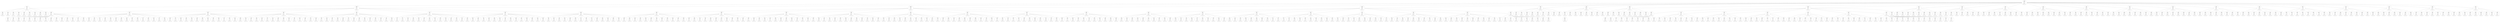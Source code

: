 graph "G" {
  node [
    fontname = "Courier";
  ];
  "7274" [
    label = "Visits: 552\nValue: 423\na . . . . b \nb . a b . . \n. . b . . b \nA . . . . . \n. . . . . a \na b A b a . \n\na: 1 | A: 0 | \nb: 0 | B: 1 | \n\n\nO \"B\" jogou, vez do \"A\":";
  ];
  "7275" [
    label = "Visits: 10\nValue: 1\n. . . . . b \n. a a b . . \n. . . . . b \nA . . b . . \n. . . . . a \na b A b a . \n\na: 1 | A: 0 | \nb: 1 | B: 1 | \n\n\nO \"A\" jogou, vez do \"B\":";
  ];
  "7276" [
    label = "Visits: 1\nValue: 1\n. . . . . b \n. a a b . . \n. . . . . b \nA . b . b . \n. . . . . a \na b A b a . \n\na: 1 | A: 0 | \nb: 0 | B: 1 | \n\n\nO \"B\" jogou, vez do \"A\":";
  ];
  "7277" [
    label = "Visits: 1\nValue: 1\n. . . . . b \n. a a b . . \n. . . . . . \nA . b . B . \n. . . . . . \na b A b a . \n\na: 2 | A: 0 | \nb: 2 | B: 0 | \n\n\nO \"B\" jogou, vez do \"A\":";
  ];
  "7278" [
    label = "Visits: 1\nValue: 1\n. . . . . b \n. a a b . . \n. . . . . b \nA . . b . . \nb . . . . a \n. . A b a . \n\na: 2 | A: 0 | \nb: 1 | B: 1 | \n\n\nO \"B\" jogou, vez do \"A\":";
  ];
  "7279" [
    label = "Visits: 1\nValue: 1\n. . . . . b \n. a a b . . \n. . b . . b \nA . . . . . \n. . . . B . \na b A . . . \n\na: 3 | A: 0 | \nb: 2 | B: 0 | \n\n\nO \"B\" jogou, vez do \"A\":";
  ];
  "7280" [
    label = "Visits: 1\nValue: 1\n. . . . . . \n. a a b B . \n. . . . . . \nA . . b . . \n. . . . . a \na b A b a . \n\na: 1 | A: 0 | \nb: 3 | B: 0 | \n\n\nO \"B\" jogou, vez do \"A\":";
  ];
  "7281" [
    label = "Visits: 1\nValue: 1\n. . . . . b \n. a a b . . \n. . . . b b \nA . . . . . \n. . B . . a \na . . . a . \n\na: 1 | A: 1 | \nb: 3 | B: 0 | \n\n\nO \"B\" jogou, vez do \"A\":";
  ];
  "7282" [
    label = "Visits: 1\nValue: 1\n. . . . . b \n. a a b . . \n. . . . . b \nA . . b . a \n. . . . . . \na b A b a b \n\na: 1 | A: 0 | \nb: 0 | B: 1 | \n\n\nO \"B\" jogou, vez do \"A\":";
  ];
  "7283" [
    label = "Visits: 1\nValue: 1\n. . . . . b \nB a a b . . \n. . . . . b \nA . . b . . \n. . . . . a \na b A b a . \n\na: 1 | A: 0 | \nb: 1 | B: 0 | \n\n\nO \"B\" jogou, vez do \"A\":";
  ];
  "7284" [
    label = "Visits: 1\nValue: 1\n. . . . . b \nb a a b . . \n. . . . . b \nA . . b . . \n. . . . . a \na b A b a . \n\na: 1 | A: 0 | \nb: 0 | B: 1 | \n\n\nO \"B\" jogou, vez do \"A\":";
  ];
  "7285" [
    label = "Visits: 123\nValue: 115\na . . . . . \nb . a b a . \n. . b . . . \nA . . . . . \n. . . . . a \na b A b a . \n\na: 0 | A: 0 | \nb: 2 | B: 1 | \n\n\nO \"B\" jogou, vez do \"A\":";
  ];
  "7286" [
    label = "Visits: 16\nValue: 1\na . . . . . \nb . a b a . \n. . b . . . \nA . . . . . \n. . . . . . \na b A b a . \n\na: 0 | A: 1 | \nb: 2 | B: 1 | \n\n\nO \"A\" jogou, vez do \"B\":";
  ];
  "7287" [
    label = "Visits: 1\nValue: 1\na . . . . . \nb . a b a . \n. . b . . . \nA . B . . . \n. . . . . . \na b A b a . \n\na: 0 | A: 1 | \nb: 2 | B: 0 | \n\n\nO \"B\" jogou, vez do \"A\":";
  ];
  "7288" [
    label = "Visits: 1\nValue: 1\n. B . . . . \n. . . b a . \n. . b a . . \nA . . . . . \n. . . . . . \na b A b a . \n\na: 1 | A: 1 | \nb: 3 | B: 0 | \n\n\nO \"B\" jogou, vez do \"A\":";
  ];
  "7289" [
    label = "Visits: 1\nValue: 1\na . . . . . \nb . a b a B \n. . b . . . \nA . . . . . \n. . . . . . \na b A b a . \n\na: 0 | A: 1 | \nb: 2 | B: 0 | \n\n\nO \"B\" jogou, vez do \"A\":";
  ];
  "7290" [
    label = "Visits: 1\nValue: 1\na . . . . . \nb . a b a . \n. . b . . . \nA . . . . . \n. b . . . . \n. . A b a . \n\na: 1 | A: 1 | \nb: 2 | B: 1 | \n\n\nO \"B\" jogou, vez do \"A\":";
  ];
  "7291" [
    label = "Visits: 1\nValue: 1\na . . . . . \nb . a b a . \n. . b . . . \nA . . . . b \n. . . . . . \na b A b a . \n\na: 0 | A: 1 | \nb: 1 | B: 1 | \n\n\nO \"B\" jogou, vez do \"A\":";
  ];
  "7292" [
    label = "Visits: 1\nValue: 1\na . . . . . \nb . a b a . \nb . b . . . \nA . . . . . \n. . . . . . \na b A b a . \n\na: 0 | A: 1 | \nb: 1 | B: 1 | \n\n\nO \"B\" jogou, vez do \"A\":";
  ];
  "7293" [
    label = "Visits: 1\nValue: 1\na . . b . . \nb . . . . . \n. a b b . a \nA . . . . . \n. . . . . . \na b A b a . \n\na: 0 | A: 1 | \nb: 1 | B: 1 | \n\n\nO \"B\" jogou, vez do \"A\":";
  ];
  "7294" [
    label = "Visits: 1\nValue: 1\na . . . . . \nb . a b a . \n. . b . . . \n. . . . . . \n. B . . . . \n. . . b a . \n\na: 1 | A: 3 | \nb: 3 | B: 0 | \n\n\nO \"B\" jogou, vez do \"A\":";
  ];
  "7295" [
    label = "Visits: 1\nValue: 1\na . b . a . \nb . a . . . \n. . b . B . \nA . . . . . \n. . . . . . \na b A b a . \n\na: 0 | A: 1 | \nb: 2 | B: 0 | \n\n\nO \"B\" jogou, vez do \"A\":";
  ];
  "7296" [
    label = "Visits: 1\nValue: 1\na . . . . . \nb . a b a . \n. . b . . . \nA . . . . . \n. . . b . . \na b A . . . \n\na: 1 | A: 1 | \nb: 2 | B: 1 | \n\n\nO \"B\" jogou, vez do \"A\":";
  ];
  "7297" [
    label = "Visits: 1\nValue: 1\na . b . . . \nb . a . a . \n. . b . b . \nA . . . . . \n. . . . . . \na b A b a . \n\na: 0 | A: 1 | \nb: 1 | B: 1 | \n\n\nO \"B\" jogou, vez do \"A\":";
  ];
  "7298" [
    label = "Visits: 1\nValue: 1\na . . . . . \nb . a b a . \n. . b . . . \nA . . . B . \n. . . . . . \na b A b a . \n\na: 0 | A: 1 | \nb: 2 | B: 0 | \n\n\nO \"B\" jogou, vez do \"A\":";
  ];
  "7299" [
    label = "Visits: 1\nValue: 1\na . . . . . \nb b a b a . \n. . . . . . \nA . . b . . \n. . . . . . \na b A b a . \n\na: 0 | A: 1 | \nb: 1 | B: 1 | \n\n\nO \"B\" jogou, vez do \"A\":";
  ];
  "7300" [
    label = "Visits: 1\nValue: 1\na . . . . . \nb . a . . . \n. . . . a . \nA . . . . . \n. . . . . . \na b A b a . \n\na: 0 | A: 1 | \nb: 2 | B: 3 | \n\n\nO \"B\" jogou, vez do \"A\":";
  ];
  "7301" [
    label = "Visits: 1\nValue: 1\na . . . . . \nb . a b a . \n. . b . . . \nA . . . b . \n. . . . . . \na b A b a . \n\na: 0 | A: 1 | \nb: 1 | B: 1 | \n\n\nO \"B\" jogou, vez do \"A\":";
  ];
  "7302" [
    label = "Visits: 16\nValue: 1\na . . . . . \nb . a b . . \n. . b . . . \nA . . . . . \n. . . . . a \na b A b a . \n\na: 0 | A: 1 | \nb: 2 | B: 1 | \n\n\nO \"A\" jogou, vez do \"B\":";
  ];
  "7303" [
    label = "Visits: 1\nValue: 1\na . . . . . \nb . a b . . \n. . b . . b \nA . . . . . \n. . . . . a \na b A b a . \n\na: 0 | A: 1 | \nb: 1 | B: 1 | \n\n\nO \"B\" jogou, vez do \"A\":";
  ];
  "7304" [
    label = "Visits: 1\nValue: 1\na . . a . . \n. . . b . . \n. b . b . . \nA . . . . . \n. . . . . a \na b A b a . \n\na: 0 | A: 1 | \nb: 2 | B: 1 | \n\n\nO \"B\" jogou, vez do \"A\":";
  ];
  "7305" [
    label = "Visits: 1\nValue: 1\na . . . . . \nb . a . . . \n. . . . . . \nA . . . . . \n. . . . . a \na b A b a . \n\na: 0 | A: 1 | \nb: 1 | B: 4 | \n\n\nO \"B\" jogou, vez do \"A\":";
  ];
  "7306" [
    label = "Visits: 1\nValue: 1\na . . . . . \nb b a b . . \n. . . . . . \nA . . b . . \n. . . . . a \na b A b a . \n\na: 0 | A: 1 | \nb: 1 | B: 1 | \n\n\nO \"B\" jogou, vez do \"A\":";
  ];
  "7307" [
    label = "Visits: 1\nValue: 1\na . . . . b \nb . a b . . \n. . b . . . \nA . . . . . \n. . . . . a \na b A b a . \n\na: 0 | A: 1 | \nb: 1 | B: 1 | \n\n\nO \"B\" jogou, vez do \"A\":";
  ];
  "7308" [
    label = "Visits: 1\nValue: 1\na . . . . B \nb . a b . . \n. . b . . . \nA . . . . . \n. . . . . a \na b A b a . \n\na: 0 | A: 1 | \nb: 2 | B: 0 | \n\n\nO \"B\" jogou, vez do \"A\":";
  ];
  "7309" [
    label = "Visits: 1\nValue: 1\na . . . . . \nb . a b . . \n. . b . . . \nA . . . b . \n. . . . . . \na b A b a . \n\na: 1 | A: 1 | \nb: 1 | B: 1 | \n\n\nO \"B\" jogou, vez do \"A\":";
  ];
  "7310" [
    label = "Visits: 1\nValue: 1\na . . . . . \nb . a b . . \n. . b . . . \nA . B . . . \n. . . . . a \na b A b a . \n\na: 0 | A: 1 | \nb: 2 | B: 0 | \n\n\nO \"B\" jogou, vez do \"A\":";
  ];
  "7311" [
    label = "Visits: 1\nValue: 1\na . . . . . \nb . a b . . \nA . b . . . \n. . . . . . \nB . . . . a \n. . A b a . \n\na: 1 | A: 1 | \nb: 3 | B: 0 | \n\n\nO \"B\" jogou, vez do \"A\":";
  ];
  "7312" [
    label = "Visits: 1\nValue: 1\na a . b . . \nb . . . . . \n. b . B . . \nA . . . . . \n. . . . . a \na b A b a . \n\na: 0 | A: 1 | \nb: 2 | B: 0 | \n\n\nO \"B\" jogou, vez do \"A\":";
  ];
  "7313" [
    label = "Visits: 1\nValue: 1\na . . . . . \nb . a . . . \n. . . . . . \nA . . . . . \n. . . . . a \na b A b a . \n\na: 0 | A: 1 | \nb: 1 | B: 4 | \n\n\nO \"B\" jogou, vez do \"A\":";
  ];
  "7314" [
    label = "Visits: 1\nValue: 1\na . . . . . \nb b a b . . \n. . . . . . \nA . . B . . \n. . . . . a \na b A b a . \n\na: 0 | A: 1 | \nb: 2 | B: 0 | \n\n\nO \"B\" jogou, vez do \"A\":";
  ];
  "7315" [
    label = "Visits: 1\nValue: 1\na . b . . . \nb . a . . . \n. . b . B . \nA . . . . . \n. . . . . a \na b A b a . \n\na: 0 | A: 1 | \nb: 2 | B: 0 | \n\n\nO \"B\" jogou, vez do \"A\":";
  ];
  "7316" [
    label = "Visits: 1\nValue: 1\na . . . . . \nb . a . . . \n. . . . . . \n. . . . . . \n. . . . . a \na b A b a . \n\na: 0 | A: 2 | \nb: 2 | B: 3 | \n\n\nO \"B\" jogou, vez do \"A\":";
  ];
  "7317" [
    label = "Visits: 1\nValue: 1\na . . . . . \nb . a b . . \n. . b . . . \nA . . . . a \n. . . . . . \na b A b a B \n\na: 0 | A: 1 | \nb: 2 | B: 0 | \n\n\nO \"B\" jogou, vez do \"A\":";
  ];
  "7318" [
    label = "Visits: 15\nValue: 1\na . . . . . \nb . a b a . \n. . b . . . \nA . . . . . \n. . . . . a \na b . b a . \n\na: 0 | A: 1 | \nb: 2 | B: 1 | \n\n\nO \"A\" jogou, vez do \"B\":";
  ];
  "7319" [
    label = "Visits: 1\nValue: 1\na . . . . . \nb . a b a . \n. . b . . . \nA . . . . . \n. . . B . a \na b . . . . \n\na: 1 | A: 1 | \nb: 3 | B: 0 | \n\n\nO \"B\" jogou, vez do \"A\":";
  ];
  "7320" [
    label = "Visits: 1\nValue: 1\na . . . . . \nb . a . a . \n. . . . . . \n. . . . . . \n. . . . . a \na b . b a . \n\na: 0 | A: 2 | \nb: 2 | B: 3 | \n\n\nO \"B\" jogou, vez do \"A\":";
  ];
  "7321" [
    label = "Visits: 1\nValue: 1\na a . b . a \nb . . . . . \n. b . B . . \nA . . . . . \n. . . . . a \na b . b a . \n\na: 0 | A: 1 | \nb: 2 | B: 0 | \n\n\nO \"B\" jogou, vez do \"A\":";
  ];
  "7322" [
    label = "Visits: 1\nValue: 1\na . . B . . \nb . . . . . \n. a b b . a \nA . . . . . \n. . . . . a \na b . b a . \n\na: 0 | A: 1 | \nb: 2 | B: 0 | \n\n\nO \"B\" jogou, vez do \"A\":";
  ];
  "7323" [
    label = "Visits: 1\nValue: 1\n. b . . . . \n. . . b a . \n. . b a . . \nA . . . . . \n. . . . . a \na b . b a . \n\na: 1 | A: 1 | \nb: 2 | B: 1 | \n\n\nO \"B\" jogou, vez do \"A\":";
  ];
  "7324" [
    label = "Visits: 1\nValue: 1\na . . b . . \nb . . . . . \n. a b b . a \nA . . . . . \n. . . . . a \na b . b a . \n\na: 0 | A: 1 | \nb: 1 | B: 1 | \n\n\nO \"B\" jogou, vez do \"A\":";
  ];
  "7325" [
    label = "Visits: 1\nValue: 1\na . . a . . \nb . a b . . \n. . b . . b \nA . . . . . \n. . . . . a \na b . b a . \n\na: 0 | A: 1 | \nb: 1 | B: 1 | \n\n\nO \"B\" jogou, vez do \"A\":";
  ];
  "7326" [
    label = "Visits: 1\nValue: 1\na . . . . . \nb . a b a . \n. . b . . . \nA . . . . B \n. . . . . . \na b . b a a \n\na: 0 | A: 1 | \nb: 2 | B: 0 | \n\n\nO \"B\" jogou, vez do \"A\":";
  ];
  "7327" [
    label = "Visits: 1\nValue: 1\na . . a . . \n. . . b a . \n. b . b . . \nA . . . . . \n. . . . . a \na b . b a . \n\na: 0 | A: 1 | \nb: 2 | B: 1 | \n\n\nO \"B\" jogou, vez do \"A\":";
  ];
  "7328" [
    label = "Visits: 1\nValue: 1\na . . . . . \nb . a b a . \n. . b . . . \nA . . . B . \n. . . . . . \na b . b a . \n\na: 1 | A: 1 | \nb: 2 | B: 0 | \n\n\nO \"B\" jogou, vez do \"A\":";
  ];
  "7329" [
    label = "Visits: 1\nValue: 1\na . . . . . \nb . a . a . \n. . . . . . \nA . . . . . \n. . . . . a \na b . b a . \n\na: 0 | A: 1 | \nb: 1 | B: 4 | \n\n\nO \"B\" jogou, vez do \"A\":";
  ];
  "7330" [
    label = "Visits: 1\nValue: 1\na . . . . . \nb . a b a . \n. . b . . . \n. . . . . . \n. B . . . a \n. . . b a . \n\na: 1 | A: 2 | \nb: 3 | B: 0 | \n\n\nO \"B\" jogou, vez do \"A\":";
  ];
  "7331" [
    label = "Visits: 1\nValue: 1\na . . a . . \nb . a b . . \n. . b . . B \nA . . . . . \n. . . . . a \na b . b a . \n\na: 0 | A: 1 | \nb: 2 | B: 0 | \n\n\nO \"B\" jogou, vez do \"A\":";
  ];
  "7332" [
    label = "Visits: 1\nValue: 1\na . . . . . \nb . a b a B \n. . b . . . \nA . . . . . \n. . . . . a \na b . b a . \n\na: 0 | A: 1 | \nb: 2 | B: 0 | \n\n\nO \"B\" jogou, vez do \"A\":";
  ];
  "7333" [
    label = "Visits: 15\nValue: 1\na . . . . . \nb . a b a . \n. . b . . . \nA . . . . . \n. . . . . a \na b A b . . \n\na: 0 | A: 1 | \nb: 2 | B: 1 | \n\n\nO \"A\" jogou, vez do \"B\":";
  ];
  "7334" [
    label = "Visits: 1\nValue: 1\n. b . . . . \n. . . b a . \n. . b a . . \nA . . . . . \n. . . . . a \na b A b . . \n\na: 1 | A: 1 | \nb: 2 | B: 1 | \n\n\nO \"B\" jogou, vez do \"A\":";
  ];
  "7335" [
    label = "Visits: 1\nValue: 1\na . . . . . \nb . a b a . \n. . b . . . \nA . . . . . \n. . . . B . \na b A . . . \n\na: 1 | A: 1 | \nb: 3 | B: 0 | \n\n\nO \"B\" jogou, vez do \"A\":";
  ];
  "7336" [
    label = "Visits: 1\nValue: 1\na . b . a . \nb . a . . . \n. . b . B . \nA . . . . . \n. . . . . a \na b A b . . \n\na: 0 | A: 1 | \nb: 2 | B: 0 | \n\n\nO \"B\" jogou, vez do \"A\":";
  ];
  "7337" [
    label = "Visits: 1\nValue: 1\na . . . . . \nb . a b a . \n. . b . . . \nA . B . . . \n. . . . . a \na b A b . . \n\na: 0 | A: 1 | \nb: 2 | B: 0 | \n\n\nO \"B\" jogou, vez do \"A\":";
  ];
  "7338" [
    label = "Visits: 1\nValue: 1\na . . . . . \nb . a . a . \n. . . . . . \n. . . . . . \n. . . . . a \na b A b . . \n\na: 0 | A: 2 | \nb: 2 | B: 3 | \n\n\nO \"B\" jogou, vez do \"A\":";
  ];
  "7339" [
    label = "Visits: 1\nValue: 1\na . . a . . \n. . . b a . \n. b . b . . \nA . . . . . \n. . . . . a \na b A b . . \n\na: 0 | A: 1 | \nb: 2 | B: 1 | \n\n\nO \"B\" jogou, vez do \"A\":";
  ];
  "7340" [
    label = "Visits: 1\nValue: 1\na . . . . . \nb . a b a . \n. . b . . . \nA . . . . a \n. . . . . . \na b A b . b \n\na: 0 | A: 1 | \nb: 1 | B: 1 | \n\n\nO \"B\" jogou, vez do \"A\":";
  ];
  "7341" [
    label = "Visits: 1\nValue: 1\na . b . a . \nb . a . . . \n. . b . b . \nA . . . . . \n. . . . . a \na b A b . . \n\na: 0 | A: 1 | \nb: 1 | B: 1 | \n\n\nO \"B\" jogou, vez do \"A\":";
  ];
  "7342" [
    label = "Visits: 1\nValue: 1\na . . . . . \nb . a b a . \n. . b . . . \nA . . . . B \n. . . . . . \na b A b . a \n\na: 0 | A: 1 | \nb: 2 | B: 0 | \n\n\nO \"B\" jogou, vez do \"A\":";
  ];
  "7343" [
    label = "Visits: 1\nValue: 1\n. . . . . . \n. B a b a . \n. . . . . . \nA . . b . . \n. . . . . a \na b A b . . \n\na: 1 | A: 1 | \nb: 3 | B: 0 | \n\n\nO \"B\" jogou, vez do \"A\":";
  ];
  "7344" [
    label = "Visits: 1\nValue: 1\na . . . . . \nb . a b a . \n. . b . . . \nA . . . . . \n. . B . . a \na . . . . . \n\na: 0 | A: 2 | \nb: 4 | B: 0 | \n\n\nO \"B\" jogou, vez do \"A\":";
  ];
  "7345" [
    label = "Visits: 1\nValue: 1\na . . . . . \nb . a b a . \n. . b . . . \nA . . . b . \n. . . . . . \na b A b . . \n\na: 1 | A: 1 | \nb: 1 | B: 1 | \n\n\nO \"B\" jogou, vez do \"A\":";
  ];
  "7346" [
    label = "Visits: 1\nValue: 1\na . . . . . \nb . a . . . \n. . . . a . \nA . . . . . \n. . . . . a \na b A b . . \n\na: 0 | A: 1 | \nb: 2 | B: 3 | \n\n\nO \"B\" jogou, vez do \"A\":";
  ];
  "7347" [
    label = "Visits: 1\nValue: 1\na . . . . . \nb . a b a . \n. . b . . . \nA . . . . . \n. . . b . a \na b A . . . \n\na: 0 | A: 1 | \nb: 2 | B: 1 | \n\n\nO \"B\" jogou, vez do \"A\":";
  ];
  "7348" [
    label = "Visits: 15\nValue: 1\n. . . . . . \nb . a b a . \n. . b . . . \nA . . . . . \n. . . . . a \na b A b a . \n\na: 0 | A: 1 | \nb: 2 | B: 1 | \n\n\nO \"A\" jogou, vez do \"B\":";
  ];
  "7349" [
    label = "Visits: 1\nValue: 1\n. . . . . . \nb . a b a . \n. . b . . . \nA . . . . . \n. . . B . a \na b . . . . \n\na: 1 | A: 2 | \nb: 3 | B: 0 | \n\n\nO \"B\" jogou, vez do \"A\":";
  ];
  "7350" [
    label = "Visits: 1\nValue: 1\nB . . . . . \n. . a b a . \nb . b . . . \nA . . . . . \n. . . . . a \na b A b a . \n\na: 0 | A: 1 | \nb: 2 | B: 0 | \n\n\nO \"B\" jogou, vez do \"A\":";
  ];
  "7351" [
    label = "Visits: 1\nValue: 1\n. . . . . . \nb . a b a . \nA . b . . . \n. . . . . . \nB . . . . a \n. . A b a . \n\na: 1 | A: 1 | \nb: 3 | B: 0 | \n\n\nO \"B\" jogou, vez do \"A\":";
  ];
  "7352" [
    label = "Visits: 1\nValue: 1\n. . . . . B \nb . a b . . \n. . b a . . \nA . . . . . \n. . . . . a \na b A b a . \n\na: 0 | A: 1 | \nb: 2 | B: 0 | \n\n\nO \"B\" jogou, vez do \"A\":";
  ];
  "7353" [
    label = "Visits: 1\nValue: 1\n. . . B . . \nb . . . . . \n. a b b . a \nA . . . . . \n. . . . . a \na b A b a . \n\na: 0 | A: 1 | \nb: 2 | B: 0 | \n\n\nO \"B\" jogou, vez do \"A\":";
  ];
  "7354" [
    label = "Visits: 1\nValue: 1\n. . . . . . \nb . a . a . \n. . . . . . \nA . . . . . \n. . . . . a \na b A b a . \n\na: 0 | A: 1 | \nb: 1 | B: 4 | \n\n\nO \"B\" jogou, vez do \"A\":";
  ];
  "7355" [
    label = "Visits: 1\nValue: 1\n. . . . . . \nb . a b a B \n. . b . . . \nA . . . . . \n. . . . . a \na b A b a . \n\na: 0 | A: 1 | \nb: 2 | B: 0 | \n\n\nO \"B\" jogou, vez do \"A\":";
  ];
  "7356" [
    label = "Visits: 1\nValue: 1\n. . . . . b \nb . a b . . \n. . b a . . \nA . . . . . \n. . . . . a \na b A b a . \n\na: 0 | A: 1 | \nb: 1 | B: 1 | \n\n\nO \"B\" jogou, vez do \"A\":";
  ];
  "7357" [
    label = "Visits: 1\nValue: 1\n. . . . . . \nb b a b a . \n. . . . . . \nA . . B . . \n. . . . . a \na b A b a . \n\na: 0 | A: 1 | \nb: 2 | B: 0 | \n\n\nO \"B\" jogou, vez do \"A\":";
  ];
  "7358" [
    label = "Visits: 1\nValue: 1\n. a . b . a \nb . . . . . \n. b . b . . \nA . . . . . \n. . . . . a \na b A b a . \n\na: 0 | A: 1 | \nb: 1 | B: 1 | \n\n\nO \"B\" jogou, vez do \"A\":";
  ];
  "7359" [
    label = "Visits: 1\nValue: 1\n. . . . . . \nb . a b a . \n. . b . . . \nA . . . b . \n. . . . . . \na b A b a . \n\na: 1 | A: 1 | \nb: 1 | B: 1 | \n\n\nO \"B\" jogou, vez do \"A\":";
  ];
  "7360" [
    label = "Visits: 1\nValue: 1\n. . . . . . \nb . a b a . \n. . b . . . \nA . . . . . \n. . . b . a \na b A . . . \n\na: 1 | A: 1 | \nb: 2 | B: 1 | \n\n\nO \"B\" jogou, vez do \"A\":";
  ];
  "7361" [
    label = "Visits: 1\nValue: 1\n. . . . . . \nb . a b a . \n. . b . . . \nA . . . . . \n. . . . B . \na b A . . . \n\na: 2 | A: 1 | \nb: 3 | B: 0 | \n\n\nO \"B\" jogou, vez do \"A\":";
  ];
  "7362" [
    label = "Visits: 1\nValue: 1\n. . . . . . \nb . a b a b \n. . b . . . \nA . . . . . \n. . . . . a \na b A b a . \n\na: 0 | A: 1 | \nb: 1 | B: 1 | \n\n\nO \"B\" jogou, vez do \"A\":";
  ];
  "7363" [
    label = "Visits: 15\nValue: 1\na . . . . . \nb . . b a . \n. . b . . . \nA . . . . . \n. . . . . a \na b A b a . \n\na: 0 | A: 1 | \nb: 2 | B: 1 | \n\n\nO \"A\" jogou, vez do \"B\":";
  ];
  "7364" [
    label = "Visits: 1\nValue: 1\na . . . . . \nb . . . a . \n. . . . . . \nA . . . . . \n. . . . . a \na b A b a . \n\na: 0 | A: 1 | \nb: 1 | B: 4 | \n\n\nO \"B\" jogou, vez do \"A\":";
  ];
  "7365" [
    label = "Visits: 1\nValue: 1\na . . . . . \nb . . . a . \n. . . . . . \n. . . . . . \n. . . . . a \na b A b a . \n\na: 0 | A: 2 | \nb: 2 | B: 3 | \n\n\nO \"B\" jogou, vez do \"A\":";
  ];
  "7366" [
    label = "Visits: 1\nValue: 1\na . . . . . \nb . . b a B \n. . b . . . \nA . . . . . \n. . . . . a \na b A b a . \n\na: 0 | A: 1 | \nb: 2 | B: 0 | \n\n\nO \"B\" jogou, vez do \"A\":";
  ];
  "7367" [
    label = "Visits: 1\nValue: 1\na . . B . . \nb . . . . . \n. . b b . a \nA . . . . . \n. . . . . a \na b A b a . \n\na: 0 | A: 1 | \nb: 2 | B: 0 | \n\n\nO \"B\" jogou, vez do \"A\":";
  ];
  "7368" [
    label = "Visits: 1\nValue: 1\na . b . a . \nb . . . . . \n. . b . b . \nA . . . . . \n. . . . . a \na b A b a . \n\na: 0 | A: 1 | \nb: 1 | B: 1 | \n\n\nO \"B\" jogou, vez do \"A\":";
  ];
  "7369" [
    label = "Visits: 1\nValue: 1\na . . . . . \nb . . b a . \n. . b . . . \nA . . . . . \n. . . B . a \na b . . . . \n\na: 1 | A: 2 | \nb: 3 | B: 0 | \n\n\nO \"B\" jogou, vez do \"A\":";
  ];
  "7370" [
    label = "Visits: 1\nValue: 1\na . . . . . \nb . B b a . \n. . . . . . \nA . b . . . \n. . . . . a \na b A b a . \n\na: 0 | A: 1 | \nb: 2 | B: 0 | \n\n\nO \"B\" jogou, vez do \"A\":";
  ];
  "7371" [
    label = "Visits: 1\nValue: 1\na . . . . . \nb . . b a . \n. . b . . . \n. . . . . . \n. B . . . a \n. . . b a . \n\na: 1 | A: 3 | \nb: 3 | B: 0 | \n\n\nO \"B\" jogou, vez do \"A\":";
  ];
  "7372" [
    label = "Visits: 1\nValue: 1\na . . b . a \nb . . . . . \n. b . b . . \nA . . . . . \n. . . . . a \na b A b a . \n\na: 0 | A: 1 | \nb: 1 | B: 1 | \n\n\nO \"B\" jogou, vez do \"A\":";
  ];
  "7373" [
    label = "Visits: 1\nValue: 1\na . . . . . \nb . . b a . \n. . b . . . \nA . . . B . \n. . . . . . \na b A b a . \n\na: 1 | A: 1 | \nb: 2 | B: 0 | \n\n\nO \"B\" jogou, vez do \"A\":";
  ];
  "7374" [
    label = "Visits: 1\nValue: 1\na . . . . . \nb . . b a . \nB . b . . . \n. . . . . . \nA . . . . a \na b A b a . \n\na: 0 | A: 1 | \nb: 2 | B: 0 | \n\n\nO \"B\" jogou, vez do \"A\":";
  ];
  "7375" [
    label = "Visits: 1\nValue: 1\na . . . . . \nb b . b a . \n. . . . . . \nA . . B . . \n. . . . . a \na b A b a . \n\na: 0 | A: 1 | \nb: 2 | B: 0 | \n\n\nO \"B\" jogou, vez do \"A\":";
  ];
  "7376" [
    label = "Visits: 1\nValue: 1\n. b . . . . \n. . . b a . \n. . b . . . \nA . . . . . \n. . . . . a \na b A b a . \n\na: 1 | A: 1 | \nb: 2 | B: 1 | \n\n\nO \"B\" jogou, vez do \"A\":";
  ];
  "7377" [
    label = "Visits: 1\nValue: 1\na . . . . . \nb . b b a . \n. . . . . . \nA . B . . . \n. . . . . a \na b A b a . \n\na: 0 | A: 1 | \nb: 2 | B: 0 | \n\n\nO \"B\" jogou, vez do \"A\":";
  ];
  "7378" [
    label = "Visits: 15\nValue: 1\na . . . . . \nb . a b a . \n. . b . . . \nA . . . . . \n. . . . . a \n. b A b a . \n\na: 0 | A: 1 | \nb: 2 | B: 1 | \n\n\nO \"A\" jogou, vez do \"B\":";
  ];
  "7379" [
    label = "Visits: 1\nValue: 1\na . . a . . \nb . a b . . \n. . b . . b \nA . . . . . \n. . . . . a \n. b A b a . \n\na: 0 | A: 1 | \nb: 1 | B: 1 | \n\n\nO \"B\" jogou, vez do \"A\":";
  ];
  "7380" [
    label = "Visits: 1\nValue: 1\na . . . . . \nb . a b a . \n. . b . . . \nA . B . . . \n. . . . . a \n. b A b a . \n\na: 0 | A: 1 | \nb: 2 | B: 0 | \n\n\nO \"B\" jogou, vez do \"A\":";
  ];
  "7381" [
    label = "Visits: 1\nValue: 1\n. B . . . . \n. . . b a . \n. . b a . . \nA . . . . . \n. . . . . a \n. b A b a . \n\na: 1 | A: 1 | \nb: 3 | B: 0 | \n\n\nO \"B\" jogou, vez do \"A\":";
  ];
  "7382" [
    label = "Visits: 1\nValue: 1\na . . . . . \nb . a b a . \nB . b . . . \n. . . . . . \nA . . . . a \n. b A b a . \n\na: 0 | A: 1 | \nb: 2 | B: 0 | \n\n\nO \"B\" jogou, vez do \"A\":";
  ];
  "7383" [
    label = "Visits: 1\nValue: 1\na . . a . . \nb . a b . . \n. . b . . B \nA . . . . . \n. . . . . a \n. b A b a . \n\na: 0 | A: 1 | \nb: 2 | B: 0 | \n\n\nO \"B\" jogou, vez do \"A\":";
  ];
  "7384" [
    label = "Visits: 1\nValue: 1\n. b . . . . \n. . . b a . \n. . b a . . \nA . . . . . \n. . . . . a \n. b A b a . \n\na: 1 | A: 1 | \nb: 2 | B: 1 | \n\n\nO \"B\" jogou, vez do \"A\":";
  ];
  "7385" [
    label = "Visits: 1\nValue: 1\n. . . . . . \n. b a b a . \n. . . . . . \nA . . b . . \n. . . . . a \n. b A b a . \n\na: 1 | A: 1 | \nb: 2 | B: 1 | \n\n\nO \"B\" jogou, vez do \"A\":";
  ];
  "7386" [
    label = "Visits: 1\nValue: 1\na . . B . . \nb . . . . . \n. a b b . a \nA . . . . . \n. . . . . a \n. b A b a . \n\na: 0 | A: 1 | \nb: 2 | B: 0 | \n\n\nO \"B\" jogou, vez do \"A\":";
  ];
  "7387" [
    label = "Visits: 1\nValue: 1\na . B . . . \nb . a . a . \n. . b . b . \nA . . . . . \n. . . . . a \n. b A b a . \n\na: 0 | A: 1 | \nb: 2 | B: 0 | \n\n\nO \"B\" jogou, vez do \"A\":";
  ];
  "7388" [
    label = "Visits: 1\nValue: 1\na . . . . . \nb . a b a . \n. . b . . . \nA . . . . . \n. . B . . a \n. . . . a . \n\na: 0 | A: 2 | \nb: 4 | B: 0 | \n\n\nO \"B\" jogou, vez do \"A\":";
  ];
  "7389" [
    label = "Visits: 1\nValue: 1\na a . b . a \nb . . . . . \n. b . B . . \nA . . . . . \n. . . . . a \n. b A b a . \n\na: 0 | A: 1 | \nb: 2 | B: 0 | \n\n\nO \"B\" jogou, vez do \"A\":";
  ];
  "7390" [
    label = "Visits: 1\nValue: 1\na . . . . . \nb b a b a . \n. . . . . . \nA . . B . . \n. . . . . a \n. b A b a . \n\na: 0 | A: 1 | \nb: 2 | B: 0 | \n\n\nO \"B\" jogou, vez do \"A\":";
  ];
  "7391" [
    label = "Visits: 1\nValue: 1\na . . . . . \nb . a b a . \n. . b . . . \nA . b . . . \n. . . . . a \n. b A b a . \n\na: 0 | A: 1 | \nb: 1 | B: 1 | \n\n\nO \"B\" jogou, vez do \"A\":";
  ];
  "7392" [
    label = "Visits: 1\nValue: 1\na . . . . . \nb b a b a . \n. . . . . . \nA . . b . . \n. . . . . a \n. b A b a . \n\na: 0 | A: 1 | \nb: 1 | B: 1 | \n\n\nO \"B\" jogou, vez do \"A\":";
  ];
  "7393" [
    label = "Visits: 15\nValue: 1\na . . . . . \nb . a b a . \n. . b . . . \n. . . . . . \n. . . . . a \na b A b a . \n\na: 0 | A: 1 | \nb: 2 | B: 1 | \n\n\nO \"A\" jogou, vez do \"B\":";
  ];
  "7394" [
    label = "Visits: 1\nValue: 1\n. b . . . . \n. . . b a . \n. . b a . . \n. . . . . . \n. . . . . a \na b A b a . \n\na: 1 | A: 1 | \nb: 2 | B: 1 | \n\n\nO \"B\" jogou, vez do \"A\":";
  ];
  "7395" [
    label = "Visits: 1\nValue: 1\na . . . . . \nb . a b a . \n. . b . . . \n. . . . . . \nB . . . . a \n. . A b a . \n\na: 1 | A: 1 | \nb: 3 | B: 0 | \n\n\nO \"B\" jogou, vez do \"A\":";
  ];
  "7396" [
    label = "Visits: 1\nValue: 1\na . . . . . \nb . a b a . \n. . b . . . \nb . . . . . \n. . . . . a \na b A b a . \n\na: 0 | A: 1 | \nb: 1 | B: 1 | \n\n\nO \"B\" jogou, vez do \"A\":";
  ];
  "7397" [
    label = "Visits: 1\nValue: 1\na a . b . a \nb . . . . . \n. b . b . . \n. . . . . . \n. . . . . a \na b A b a . \n\na: 0 | A: 1 | \nb: 1 | B: 1 | \n\n\nO \"B\" jogou, vez do \"A\":";
  ];
  "7398" [
    label = "Visits: 1\nValue: 1\na . . . . . \nb . a b a B \n. . b . . . \n. . . . . . \n. . . . . a \na b A b a . \n\na: 0 | A: 1 | \nb: 2 | B: 0 | \n\n\nO \"B\" jogou, vez do \"A\":";
  ];
  "7399" [
    label = "Visits: 1\nValue: 1\na a . b . a \nb . . . . . \n. b . B . . \n. . . . . . \n. . . . . a \na b A b a . \n\na: 0 | A: 1 | \nb: 2 | B: 0 | \n\n\nO \"B\" jogou, vez do \"A\":";
  ];
  "7400" [
    label = "Visits: 1\nValue: 1\na . . . . . \nb . a . . . \n. . . . a . \n. . . . . . \n. . . . . a \na b A b a . \n\na: 0 | A: 1 | \nb: 2 | B: 3 | \n\n\nO \"B\" jogou, vez do \"A\":";
  ];
  "7401" [
    label = "Visits: 1\nValue: 1\na . . . . . \nb . a b a . \n. . b . . . \n. . . . . . \n. B . . . a \n. . . b a . \n\na: 1 | A: 2 | \nb: 3 | B: 0 | \n\n\nO \"B\" jogou, vez do \"A\":";
  ];
  "7402" [
    label = "Visits: 1\nValue: 1\na . . . . . \nb . a . . . \n. . . . a . \n. . . . . . \n. . . . . a \na b A b a . \n\na: 0 | A: 1 | \nb: 1 | B: 4 | \n\n\nO \"B\" jogou, vez do \"A\":";
  ];
  "7403" [
    label = "Visits: 1\nValue: 1\na . . . . . \nb . a b a . \nB . b . . . \n. . . . . . \n. . . . . a \na b A b a . \n\na: 0 | A: 1 | \nb: 2 | B: 0 | \n\n\nO \"B\" jogou, vez do \"A\":";
  ];
  "7404" [
    label = "Visits: 1\nValue: 1\na . . . . b \nb . a b . . \n. . b a . . \n. . . . . . \n. . . . . a \na b A b a . \n\na: 0 | A: 1 | \nb: 1 | B: 1 | \n\n\nO \"B\" jogou, vez do \"A\":";
  ];
  "7405" [
    label = "Visits: 1\nValue: 1\na . . . . . \nb b a b a . \n. . . . . . \n. . . b . . \n. . . . . a \na b A b a . \n\na: 0 | A: 1 | \nb: 1 | B: 1 | \n\n\nO \"B\" jogou, vez do \"A\":";
  ];
  "7406" [
    label = "Visits: 1\nValue: 1\na . b . a . \nb . a . . . \n. . b . B . \n. . . . . . \n. . . . . a \na b A b a . \n\na: 0 | A: 1 | \nb: 2 | B: 0 | \n\n\nO \"B\" jogou, vez do \"A\":";
  ];
  "7407" [
    label = "Visits: 1\nValue: 1\na . . . . . \nb . a b a . \n. . b . . . \n. . . . b . \n. . . . . . \na b A b a . \n\na: 1 | A: 1 | \nb: 1 | B: 1 | \n\n\nO \"B\" jogou, vez do \"A\":";
  ];
  "7408" [
    label = "Visits: 101\nValue: 93\na . b . . b \nb . a . . . \n. . b . a . \nA . . . . . \n. . . . . a \na b A b a . \n\na: 0 | A: 0 | \nb: 1 | B: 1 | \n\n\nO \"B\" jogou, vez do \"A\":";
  ];
  "7409" [
    label = "Visits: 13\nValue: 1\na . b . . b \nb . a . . . \n. . b . a . \nA . . . . . \n. . . . . a \na b A b . . \n\na: 0 | A: 1 | \nb: 1 | B: 1 | \n\n\nO \"A\" jogou, vez do \"B\":";
  ];
  "7410" [
    label = "Visits: 1\nValue: 1\na . b . . b \nb . a . . . \n. . b . a . \nA . . . . . \n. . . . . . \na b A b B . \n\na: 1 | A: 1 | \nb: 1 | B: 0 | \n\n\nO \"B\" jogou, vez do \"A\":";
  ];
  "7411" [
    label = "Visits: 1\nValue: 1\na . b . . b \nb . a . . . \n. . b . a . \nA . B . . . \n. . . . . a \na b A b . . \n\na: 0 | A: 1 | \nb: 1 | B: 0 | \n\n\nO \"B\" jogou, vez do \"A\":";
  ];
  "7412" [
    label = "Visits: 1\nValue: 1\na . b . . b \nb . a a . . \n. . b . . . \nA . . . . B \n. . . . . . \na b A b . a \n\na: 0 | A: 1 | \nb: 1 | B: 0 | \n\n\nO \"B\" jogou, vez do \"A\":";
  ];
  "7413" [
    label = "Visits: 1\nValue: 1\na . b . . . \nb . a . . b \n. . b . . . \nA . . a . . \n. . . . . a \na b A b . . \n\na: 0 | A: 1 | \nb: 1 | B: 1 | \n\n\nO \"B\" jogou, vez do \"A\":";
  ];
  "7414" [
    label = "Visits: 1\nValue: 1\na . b . . . \nb . a . . B \n. . b . . . \nA . . a . . \n. . . . . a \na b A b . . \n\na: 0 | A: 1 | \nb: 2 | B: 0 | \n\n\nO \"B\" jogou, vez do \"A\":";
  ];
  "7415" [
    label = "Visits: 1\nValue: 1\na . b . . b \nb . a a . . \n. . b . . . \nA . . . . b \n. . . . . . \na b A b . a \n\na: 0 | A: 1 | \nb: 0 | B: 1 | \n\n\nO \"B\" jogou, vez do \"A\":";
  ];
  "7416" [
    label = "Visits: 1\nValue: 1\na . b a . b \n. . . . . . \n. b . b a . \nA . . . . . \n. . . . . a \na b A b . . \n\na: 0 | A: 1 | \nb: 1 | B: 1 | \n\n\nO \"B\" jogou, vez do \"A\":";
  ];
  "7417" [
    label = "Visits: 1\nValue: 1\na . b . . b \nb b a . . a \n. . . . . . \nA . . B . . \n. . . . . a \na b A b . . \n\na: 0 | A: 1 | \nb: 1 | B: 0 | \n\n\nO \"B\" jogou, vez do \"A\":";
  ];
  "7418" [
    label = "Visits: 1\nValue: 1\na . b . . b \nb . a b . . \n. . . . a . \n. B . . . . \n. . . . . a \na b A b . . \n\na: 0 | A: 2 | \nb: 1 | B: 0 | \n\n\nO \"B\" jogou, vez do \"A\":";
  ];
  "7419" [
    label = "Visits: 1\nValue: 1\na . b . . b \nb . a . a . \n. . b . . . \nA . . . b . \n. . . . . . \na b A b . . \n\na: 1 | A: 1 | \nb: 0 | B: 1 | \n\n\nO \"B\" jogou, vez do \"A\":";
  ];
  "7420" [
    label = "Visits: 1\nValue: 1\na . b . . b \nb . a . . . \n. . b . a . \nA . . . . . \n. . b . . a \na . A . . . \n\na: 0 | A: 1 | \nb: 2 | B: 1 | \n\n\nO \"B\" jogou, vez do \"A\":";
  ];
  "7421" [
    label = "Visits: 1\nValue: 1\na . b . . b \nb . a . . . \n. . b . a . \nA . . . . . \n. . . b . a \na b A . . . \n\na: 0 | A: 1 | \nb: 1 | B: 1 | \n\n\nO \"B\" jogou, vez do \"A\":";
  ];
  "7422" [
    label = "Visits: 13\nValue: 1\na . b . . b \nb . a . . . \n. . b . a . \nA . . . . . \n. . . . . . \na b A b a . \n\na: 0 | A: 1 | \nb: 1 | B: 1 | \n\n\nO \"A\" jogou, vez do \"B\":";
  ];
  "7423" [
    label = "Visits: 1\nValue: 1\na . b . . b \nb . a . . . \n. . b . a . \nA . . . . . \n. . b . . . \na . A . a . \n\na: 0 | A: 1 | \nb: 2 | B: 1 | \n\n\nO \"B\" jogou, vez do \"A\":";
  ];
  "7424" [
    label = "Visits: 1\nValue: 1\na . b . . b \nb . a a . . \n. . b . . . \nA . . . . b \n. . . . . . \na b A b a . \n\na: 0 | A: 1 | \nb: 0 | B: 1 | \n\n\nO \"B\" jogou, vez do \"A\":";
  ];
  "7425" [
    label = "Visits: 1\nValue: 1\n. . . . . b \n. B . a . . \n. . . . a . \nA . . b . . \n. . . . . . \na b A b a . \n\na: 1 | A: 1 | \nb: 3 | B: 0 | \n\n\nO \"B\" jogou, vez do \"A\":";
  ];
  "7426" [
    label = "Visits: 1\nValue: 1\n. b . b . b \n. . . . . . \n. . b a a . \nA . . . . . \n. . . . . . \na b A b a . \n\na: 1 | A: 1 | \nb: 1 | B: 1 | \n\n\nO \"B\" jogou, vez do \"A\":";
  ];
  "7427" [
    label = "Visits: 1\nValue: 1\na . b . . b \nb . a . . . \n. . b . a . \nA . B . . . \n. . . . . . \na b A b a . \n\na: 0 | A: 1 | \nb: 1 | B: 0 | \n\n\nO \"B\" jogou, vez do \"A\":";
  ];
  "7428" [
    label = "Visits: 1\nValue: 1\na . b . . b \nb . a . . . \n. . b . a . \nA . . . . . \n. . . . . B \na b A b . . \n\na: 1 | A: 1 | \nb: 1 | B: 0 | \n\n\nO \"B\" jogou, vez do \"A\":";
  ];
  "7429" [
    label = "Visits: 1\nValue: 1\na . . . . b \nb a . b . . \n. . . . . . \nA b . . . a \n. . . . . . \na b A b a . \n\na: 0 | A: 1 | \nb: 1 | B: 1 | \n\n\nO \"B\" jogou, vez do \"A\":";
  ];
  "7430" [
    label = "Visits: 1\nValue: 1\na . b . . b \nb . a . a . \n. . b . . . \nA . . . B . \n. . . . . . \na b A b a . \n\na: 0 | A: 1 | \nb: 1 | B: 0 | \n\n\nO \"B\" jogou, vez do \"A\":";
  ];
  "7431" [
    label = "Visits: 1\nValue: 1\na . b a . b \n. . . . . . \n. B . b a . \n. . . . . . \n. . . . . . \na b A b a . \n\na: 0 | A: 2 | \nb: 2 | B: 0 | \n\n\nO \"B\" jogou, vez do \"A\":";
  ];
  "7432" [
    label = "Visits: 1\nValue: 1\na . b . . b \nb . a b . . \n. . . . a . \n. B . . . . \n. . . . . . \na b A b a . \n\na: 0 | A: 2 | \nb: 1 | B: 0 | \n\n\nO \"B\" jogou, vez do \"A\":";
  ];
  "7433" [
    label = "Visits: 1\nValue: 1\na . b . b . \nb . a . . . \n. . b . a . \nA . . . . . \n. . . . . . \na b A b a . \n\na: 0 | A: 1 | \nb: 1 | B: 1 | \n\n\nO \"B\" jogou, vez do \"A\":";
  ];
  "7434" [
    label = "Visits: 1\nValue: 1\na . b . . b \nb . a . . . \n. . b . a . \nA . . . . . \n. . . B . . \na b . . . . \n\na: 1 | A: 2 | \nb: 2 | B: 0 | \n\n\nO \"B\" jogou, vez do \"A\":";
  ];
  "7435" [
    label = "Visits: 13\nValue: 1\na . b . . b \nb . a . . . \n. . b . a . \n. . . . . . \n. . . . . a \na b A b a . \n\na: 0 | A: 1 | \nb: 1 | B: 1 | \n\n\nO \"A\" jogou, vez do \"B\":";
  ];
  "7436" [
    label = "Visits: 1\nValue: 1\na . b . . b \nb . a . a . \n. . b . . . \n. . . . B . \n. . . . . . \na b A b a . \n\na: 1 | A: 1 | \nb: 1 | B: 0 | \n\n\nO \"B\" jogou, vez do \"A\":";
  ];
  "7437" [
    label = "Visits: 1\nValue: 1\na . b . . . \nb . a . . B \n. . b . . . \n. . . a . . \n. . . . . a \na b A b a . \n\na: 0 | A: 1 | \nb: 2 | B: 0 | \n\n\nO \"B\" jogou, vez do \"A\":";
  ];
  "7438" [
    label = "Visits: 1\nValue: 1\na . b . . b \nb . a b . . \n. . . . a . \n. b . . . . \n. . . . . a \na b A b a . \n\na: 0 | A: 1 | \nb: 0 | B: 1 | \n\n\nO \"B\" jogou, vez do \"A\":";
  ];
  "7439" [
    label = "Visits: 1\nValue: 1\na . b . . b \nb . a . . . \n. . b . a . \n. . . . . . \n. . . b . a \na b A . . . \n\na: 1 | A: 1 | \nb: 1 | B: 1 | \n\n\nO \"B\" jogou, vez do \"A\":";
  ];
  "7440" [
    label = "Visits: 1\nValue: 1\na . b . . b \nb . a a . . \n. . b . . . \n. . . . . B \n. . . . . . \na b A b a a \n\na: 0 | A: 1 | \nb: 1 | B: 0 | \n\n\nO \"B\" jogou, vez do \"A\":";
  ];
  "7441" [
    label = "Visits: 1\nValue: 1\na b . b . b \nb . . . . . \n. a b . a . \n. . . . . . \n. . . . . a \na b A b a . \n\na: 0 | A: 1 | \nb: 0 | B: 1 | \n\n\nO \"B\" jogou, vez do \"A\":";
  ];
  "7442" [
    label = "Visits: 1\nValue: 1\na . b . b . \nb . a . . . \n. . b . a . \n. . . . . . \n. . . . . a \na b A b a . \n\na: 0 | A: 1 | \nb: 1 | B: 1 | \n\n\nO \"B\" jogou, vez do \"A\":";
  ];
  "7443" [
    label = "Visits: 1\nValue: 1\na . b . . b \nb . a . . . \n. . b . a . \n. . B . . . \n. . . . . a \na b A b a . \n\na: 0 | A: 1 | \nb: 1 | B: 0 | \n\n\nO \"B\" jogou, vez do \"A\":";
  ];
  "7444" [
    label = "Visits: 1\nValue: 1\n. . . . . b \n. B . a . . \n. . . . a . \n. . . b . . \n. . . . . a \na b A b a . \n\na: 1 | A: 1 | \nb: 3 | B: 0 | \n\n\nO \"B\" jogou, vez do \"A\":";
  ];
  "7445" [
    label = "Visits: 1\nValue: 1\na . b . . b \nb . a . . . \n. . b . a . \n. . . . . . \n. B . . . a \n. . . b a . \n\na: 1 | A: 2 | \nb: 2 | B: 0 | \n\n\nO \"B\" jogou, vez do \"A\":";
  ];
  "7446" [
    label = "Visits: 1\nValue: 1\na . b . . b \nb . a . . . \n. . b a . B \n. . . . . . \n. . . . . a \na b A b a . \n\na: 0 | A: 1 | \nb: 1 | B: 0 | \n\n\nO \"B\" jogou, vez do \"A\":";
  ];
  "7447" [
    label = "Visits: 1\nValue: 1\na . b . . b \nb . a . . . \n. . b . a . \n. . . . . . \n. . B . . a \na . . . a . \n\na: 0 | A: 2 | \nb: 3 | B: 0 | \n\n\nO \"B\" jogou, vez do \"A\":";
  ];
  "7448" [
    label = "Visits: 13\nValue: 1\n. . b . . b \nb . a . . . \n. . b . a . \nA . . . . . \n. . . . . a \na b A b a . \n\na: 0 | A: 1 | \nb: 1 | B: 1 | \n\n\nO \"A\" jogou, vez do \"B\":";
  ];
  "7449" [
    label = "Visits: 1\nValue: 1\n. B . b . b \n. . . . . . \n. . b a a . \nA . . . . . \n. . . . . a \na b A b a . \n\na: 0 | A: 1 | \nb: 2 | B: 0 | \n\n\nO \"B\" jogou, vez do \"A\":";
  ];
  "7450" [
    label = "Visits: 1\nValue: 1\n. . b . . b \nb . a . . . \nA . b . a . \n. . . . . . \nB . . . . a \n. . A b a . \n\na: 1 | A: 1 | \nb: 2 | B: 0 | \n\n\nO \"B\" jogou, vez do \"A\":";
  ];
  "7451" [
    label = "Visits: 1\nValue: 1\n. b . b . b \n. . . . . . \n. . b a a . \nA . . . . . \n. . . . . a \na b A b a . \n\na: 0 | A: 1 | \nb: 1 | B: 1 | \n\n\nO \"B\" jogou, vez do \"A\":";
  ];
  "7452" [
    label = "Visits: 1\nValue: 1\nb . b . . b \n. . a . . . \nb . b . a . \nA . . . . . \n. . . . . a \na b A b a . \n\na: 0 | A: 1 | \nb: 0 | B: 1 | \n\n\nO \"B\" jogou, vez do \"A\":";
  ];
  "7453" [
    label = "Visits: 1\nValue: 1\n. . b . . b \nb . a . . . \n. . b . a . \nA . . . . . \nb . . . . a \n. . A b a . \n\na: 1 | A: 1 | \nb: 1 | B: 1 | \n\n\nO \"B\" jogou, vez do \"A\":";
  ];
  "7454" [
    label = "Visits: 1\nValue: 1\n. a b . . b \nb . . . . . \n. b . B . a \nA . . . . . \n. . . . . a \na b A b a . \n\na: 0 | A: 1 | \nb: 1 | B: 0 | \n\n\nO \"B\" jogou, vez do \"A\":";
  ];
  "7455" [
    label = "Visits: 1\nValue: 1\n. . b . . b \nb . a . . . \n. . b a . B \nA . . . . . \n. . . . . a \na b A b a . \n\na: 0 | A: 1 | \nb: 1 | B: 0 | \n\n\nO \"B\" jogou, vez do \"A\":";
  ];
  "7456" [
    label = "Visits: 1\nValue: 1\n. . b . . b \nb . a b . . \n. . . . a . \n. B . . . . \n. . . . . a \na b A b a . \n\na: 0 | A: 2 | \nb: 1 | B: 0 | \n\n\nO \"B\" jogou, vez do \"A\":";
  ];
  "7457" [
    label = "Visits: 1\nValue: 1\n. . b . . . \nb . a . . B \n. . b . . . \nA . . a . . \n. . . . . a \na b A b a . \n\na: 0 | A: 1 | \nb: 2 | B: 0 | \n\n\nO \"B\" jogou, vez do \"A\":";
  ];
  "7458" [
    label = "Visits: 1\nValue: 1\n. . b . . . \nb . a . . b \n. . b . . . \nA . . a . . \n. . . . . a \na b A b a . \n\na: 0 | A: 1 | \nb: 1 | B: 1 | \n\n\nO \"B\" jogou, vez do \"A\":";
  ];
  "7459" [
    label = "Visits: 1\nValue: 1\n. b . b . b \nb . . . . . \n. a b . a . \nA . . . . . \n. . . . . a \na b A b a . \n\na: 0 | A: 1 | \nb: 0 | B: 1 | \n\n\nO \"B\" jogou, vez do \"A\":";
  ];
  "7460" [
    label = "Visits: 1\nValue: 1\n. . b . . b \nb . a . . . \n. . b . a . \nA . . . . . \n. . b . . a \na . A . a . \n\na: 0 | A: 1 | \nb: 2 | B: 1 | \n\n\nO \"B\" jogou, vez do \"A\":";
  ];
  "7461" [
    label = "Visits: 12\nValue: 1\na . b . . b \nb . . . . . \n. . b . a . \nA . . . . . \n. . . . . a \na b A b a . \n\na: 0 | A: 1 | \nb: 1 | B: 1 | \n\n\nO \"A\" jogou, vez do \"B\":";
  ];
  "7462" [
    label = "Visits: 1\nValue: 1\na . b . . b \nb . . . . . \n. . b . a . \nA . . . . . \n. . B . . a \na . . . a . \n\na: 0 | A: 2 | \nb: 3 | B: 0 | \n\n\nO \"B\" jogou, vez do \"A\":";
  ];
  "7463" [
    label = "Visits: 1\nValue: 1\na . . . . b \nb . b . . . \n. . . . a . \nA . b . . . \n. . . . . a \na b A b a . \n\na: 0 | A: 1 | \nb: 1 | B: 1 | \n\n\nO \"B\" jogou, vez do \"A\":";
  ];
  "7464" [
    label = "Visits: 1\nValue: 1\na b . b . b \nb . . . . . \n. . b . a . \nA . . . . . \n. . . . . a \na b A b a . \n\na: 0 | A: 1 | \nb: 0 | B: 1 | \n\n\nO \"B\" jogou, vez do \"A\":";
  ];
  "7465" [
    label = "Visits: 1\nValue: 1\na . b . . b \nb . . a . . \n. . b . . . \nA . . . . B \n. . . . . . \na b A b a a \n\na: 0 | A: 1 | \nb: 1 | B: 0 | \n\n\nO \"B\" jogou, vez do \"A\":";
  ];
  "7466" [
    label = "Visits: 1\nValue: 1\na . b . . b \nb . . a . . \n. . b . . . \nA . . . . b \n. . . . . . \na b A b a a \n\na: 0 | A: 1 | \nb: 0 | B: 1 | \n\n\nO \"B\" jogou, vez do \"A\":";
  ];
  "7467" [
    label = "Visits: 1\nValue: 1\na . b . B . \nb . . . . . \n. . b . a . \nA . . . . . \n. . . . . a \na b A b a . \n\na: 0 | A: 1 | \nb: 2 | B: 0 | \n\n\nO \"B\" jogou, vez do \"A\":";
  ];
  "7468" [
    label = "Visits: 1\nValue: 1\na . b . . b \nb . . . . . \n. . b . a . \nA . . . . . \n. b . . . a \n. . A b a . \n\na: 1 | A: 1 | \nb: 1 | B: 1 | \n\n\nO \"B\" jogou, vez do \"A\":";
  ];
  "7469" [
    label = "Visits: 1\nValue: 1\na . b . . b \nb . . . . . \n. . b . a . \nA . . . . . \nb . . . . a \n. . A b a . \n\na: 1 | A: 1 | \nb: 1 | B: 1 | \n\n\nO \"B\" jogou, vez do \"A\":";
  ];
  "7470" [
    label = "Visits: 1\nValue: 1\na . b . . b \nb . . . . . \nA . b . a . \n. . . . . . \nB . . . . a \n. . A b a . \n\na: 1 | A: 1 | \nb: 2 | B: 0 | \n\n\nO \"B\" jogou, vez do \"A\":";
  ];
  "7471" [
    label = "Visits: 1\nValue: 1\na . . . . b \nb . . b . . \n. . . . . . \nA b . . . a \n. . . . . a \na b A b a . \n\na: 0 | A: 1 | \nb: 1 | B: 1 | \n\n\nO \"B\" jogou, vez do \"A\":";
  ];
  "7472" [
    label = "Visits: 1\nValue: 1\na . b . . b \nb . . . . . \n. . b . a . \nA . . . . . \n. . . B . a \na b . . . . \n\na: 1 | A: 2 | \nb: 2 | B: 0 | \n\n\nO \"B\" jogou, vez do \"A\":";
  ];
  "7473" [
    label = "Visits: 12\nValue: 1\na . b . . b \nb . a . . . \n. . b . a . \nA . . . . . \n. . . . . a \na b . b a . \n\na: 0 | A: 1 | \nb: 1 | B: 1 | \n\n\nO \"A\" jogou, vez do \"B\":";
  ];
  "7474" [
    label = "Visits: 1\nValue: 1\na . b a . b \n. . . . . . \n. b . b a . \nA . . . . . \n. . . . . a \na b . b a . \n\na: 0 | A: 1 | \nb: 1 | B: 1 | \n\n\nO \"B\" jogou, vez do \"A\":";
  ];
  "7475" [
    label = "Visits: 1\nValue: 1\na . b . . b \nb . a . . . \nB . b . a . \n. . . . . . \nA . . . . a \na b . b a . \n\na: 0 | A: 1 | \nb: 1 | B: 0 | \n\n\nO \"B\" jogou, vez do \"A\":";
  ];
  "7476" [
    label = "Visits: 1\nValue: 1\n. B . b . b \n. . . . . . \n. . b a a . \nA . . . . . \n. . . . . a \na b . b a . \n\na: 1 | A: 1 | \nb: 2 | B: 0 | \n\n\nO \"B\" jogou, vez do \"A\":";
  ];
  "7477" [
    label = "Visits: 1\nValue: 1\na . b . . b \nb . a b . . \n. . . . a . \n. B . . . . \n. . . . . a \na b . b a . \n\na: 0 | A: 2 | \nb: 1 | B: 0 | \n\n\nO \"B\" jogou, vez do \"A\":";
  ];
  "7478" [
    label = "Visits: 1\nValue: 1\na . b . . b \nb . a . . . \n. . b . a . \nA . B . . . \n. . . . . a \na b . b a . \n\na: 0 | A: 1 | \nb: 1 | B: 0 | \n\n\nO \"B\" jogou, vez do \"A\":";
  ];
  "7479" [
    label = "Visits: 1\nValue: 1\na . b . . b \nb b a . . a \n. . . . . . \nA . . b . . \n. . . . . a \na b . b a . \n\na: 0 | A: 1 | \nb: 0 | B: 1 | \n\n\nO \"B\" jogou, vez do \"A\":";
  ];
  "7480" [
    label = "Visits: 1\nValue: 1\na . b . . b \nb . a b . . \n. . . . a . \nA b . . . . \n. . . . . a \na b . b a . \n\na: 0 | A: 1 | \nb: 0 | B: 1 | \n\n\nO \"B\" jogou, vez do \"A\":";
  ];
  "7481" [
    label = "Visits: 1\nValue: 1\na . b . . b \nb . a . . . \n. . b . a . \nA . . . . . \n. . . B . a \na b . . . . \n\na: 1 | A: 1 | \nb: 2 | B: 0 | \n\n\nO \"B\" jogou, vez do \"A\":";
  ];
  "7482" [
    label = "Visits: 1\nValue: 1\n. . . . . b \n. b . a . . \n. . . . a . \nA . . b . . \n. . . . . a \na b . b a . \n\na: 1 | A: 1 | \nb: 2 | B: 1 | \n\n\nO \"B\" jogou, vez do \"A\":";
  ];
  "7483" [
    label = "Visits: 1\nValue: 1\na a b . . b \nb . . . . . \n. b . b . a \nA . . . . . \n. . . . . a \na b . b a . \n\na: 0 | A: 1 | \nb: 0 | B: 1 | \n\n\nO \"B\" jogou, vez do \"A\":";
  ];
  "7484" [
    label = "Visits: 1\nValue: 1\na . b . . b \nb . a . . . \n. . b . a . \nA . . . . . \n. . . . . a \na . . . a . \n\na: 0 | A: 1 | \nb: 1 | B: 3 | \n\n\nO \"B\" jogou, vez do \"A\":";
  ];
  "7485" [
    label = "Visits: 12\nValue: 1\na . b . . b \nb . a . . . \n. . b . . . \nA . . . . . \n. . . . . a \na b A b a . \n\na: 0 | A: 1 | \nb: 1 | B: 1 | \n\n\nO \"A\" jogou, vez do \"B\":";
  ];
  "7486" [
    label = "Visits: 1\nValue: 1\na . b . . . \nb . a . b . \n. . b . . . \nA . . . . . \n. . . . . a \na b A b a . \n\na: 0 | A: 1 | \nb: 1 | B: 1 | \n\n\nO \"B\" jogou, vez do \"A\":";
  ];
  "7487" [
    label = "Visits: 1\nValue: 1\n. B . b . b \n. . . . . . \n. . b a . . \nA . . . . . \n. . . . . a \na b A b a . \n\na: 1 | A: 1 | \nb: 2 | B: 0 | \n\n\nO \"B\" jogou, vez do \"A\":";
  ];
  "7488" [
    label = "Visits: 1\nValue: 1\na . b . . b \nb . a . . . \n. . b . . . \n. . . . . . \n. B . . . a \n. . . b a . \n\na: 1 | A: 3 | \nb: 2 | B: 0 | \n\n\nO \"B\" jogou, vez do \"A\":";
  ];
  "7489" [
    label = "Visits: 1\nValue: 1\na . b . . b \nb . a . . . \nA . b . . . \n. . . . . . \nB . . . . a \n. . A b a . \n\na: 1 | A: 1 | \nb: 2 | B: 0 | \n\n\nO \"B\" jogou, vez do \"A\":";
  ];
  "7490" [
    label = "Visits: 1\nValue: 1\na . b a . b \n. . . . . . \n. B . b . . \n. . . . . . \n. . . . . a \na b A b a . \n\na: 0 | A: 2 | \nb: 2 | B: 0 | \n\n\nO \"B\" jogou, vez do \"A\":";
  ];
  "7491" [
    label = "Visits: 1\nValue: 1\na . b . . b \nb . a b . . \n. . . . . . \n. B . . . . \n. . . . . a \na b A b a . \n\na: 0 | A: 2 | \nb: 1 | B: 0 | \n\n\nO \"B\" jogou, vez do \"A\":";
  ];
  "7492" [
    label = "Visits: 1\nValue: 1\na . b . . b \nb b a . . . \n. . . . . . \nA . . B . . \n. . . . . a \na b A b a . \n\na: 0 | A: 1 | \nb: 1 | B: 0 | \n\n\nO \"B\" jogou, vez do \"A\":";
  ];
  "7493" [
    label = "Visits: 1\nValue: 1\na a b . . b \nb . . . . . \n. b . b . . \nA . . . . . \n. . . . . a \na b A b a . \n\na: 0 | A: 1 | \nb: 0 | B: 1 | \n\n\nO \"B\" jogou, vez do \"A\":";
  ];
  "7494" [
    label = "Visits: 1\nValue: 1\n. . . . . b \n. B . a . . \n. . . . . . \nA . . b . . \n. . . . . a \na b A b a . \n\na: 1 | A: 1 | \nb: 3 | B: 0 | \n\n\nO \"B\" jogou, vez do \"A\":";
  ];
  "7495" [
    label = "Visits: 1\nValue: 1\n. . . . . b \n. b . a . . \n. . . . . . \nA . . b . . \n. . . . . a \na b A b a . \n\na: 1 | A: 1 | \nb: 2 | B: 1 | \n\n\nO \"B\" jogou, vez do \"A\":";
  ];
  "7496" [
    label = "Visits: 1\nValue: 1\na b . b . b \nb . . . . . \n. a b . . . \nA . . . . . \n. . . . . a \na b A b a . \n\na: 0 | A: 1 | \nb: 0 | B: 1 | \n\n\nO \"B\" jogou, vez do \"A\":";
  ];
  "7497" [
    label = "Visits: 12\nValue: 1\na . b . . b \nb . a . . . \n. . b . a . \nA . . . . . \n. . . . . a \n. b A b a . \n\na: 0 | A: 1 | \nb: 1 | B: 1 | \n\n\nO \"A\" jogou, vez do \"B\":";
  ];
  "7498" [
    label = "Visits: 1\nValue: 1\na . b . . b \nb . a . a . \n. . b . . . \nA . . . B . \n. . . . . . \n. b A b a . \n\na: 1 | A: 1 | \nb: 1 | B: 0 | \n\n\nO \"B\" jogou, vez do \"A\":";
  ];
  "7499" [
    label = "Visits: 1\nValue: 1\na . b . . b \nb . a . . . \n. . b . a . \nA . . . . . \n. . . . b . \n. b A . . . \n\na: 2 | A: 1 | \nb: 1 | B: 1 | \n\n\nO \"B\" jogou, vez do \"A\":";
  ];
  "7500" [
    label = "Visits: 1\nValue: 1\na b . b . b \nb . . . . . \n. a b . a . \nA . . . . . \n. . . . . a \n. b A b a . \n\na: 0 | A: 1 | \nb: 0 | B: 1 | \n\n\nO \"B\" jogou, vez do \"A\":";
  ];
  "7501" [
    label = "Visits: 1\nValue: 1\na . b a . b \n. . . . . . \n. B . b a . \n. . . . . . \n. . . . . a \n. b A b a . \n\na: 0 | A: 2 | \nb: 2 | B: 0 | \n\n\nO \"B\" jogou, vez do \"A\":";
  ];
  "7502" [
    label = "Visits: 1\nValue: 1\na . b . . b \nb . a . . . \n. . b . a . \nA . . . . . \n. . b . . a \n. . A . a . \n\na: 0 | A: 1 | \nb: 2 | B: 1 | \n\n\nO \"B\" jogou, vez do \"A\":";
  ];
  "7503" [
    label = "Visits: 1\nValue: 1\n. . . . . b \n. b . a . . \n. . . . a . \nA . . b . . \n. . . . . a \n. b A b a . \n\na: 1 | A: 1 | \nb: 2 | B: 1 | \n\n\nO \"B\" jogou, vez do \"A\":";
  ];
  "7504" [
    label = "Visits: 1\nValue: 1\na . . . . b \nb a . B . . \n. . . . . . \nA b . . . a \n. . . . . a \n. b A b a . \n\na: 0 | A: 1 | \nb: 2 | B: 0 | \n\n\nO \"B\" jogou, vez do \"A\":";
  ];
  "7505" [
    label = "Visits: 1\nValue: 1\na . b . b . \nb . a . . . \n. . b . a . \nA . . . . . \n. . . . . a \n. b A b a . \n\na: 0 | A: 1 | \nb: 1 | B: 1 | \n\n\nO \"B\" jogou, vez do \"A\":";
  ];
  "7506" [
    label = "Visits: 1\nValue: 1\na . b . . b \nb . a . . . \n. . b . a . \nA . B . . . \n. . . . . a \n. b A b a . \n\na: 0 | A: 1 | \nb: 1 | B: 0 | \n\n\nO \"B\" jogou, vez do \"A\":";
  ];
  "7507" [
    label = "Visits: 1\nValue: 1\na . b . . b \nb . a . . . \n. . b . a . \nA . . . . . \n. . . . . a \nB b A b a . \n\na: 0 | A: 1 | \nb: 1 | B: 0 | \n\n\nO \"B\" jogou, vez do \"A\":";
  ];
  "7508" [
    label = "Visits: 1\nValue: 1\na . b . . b \nb . a . . . \n. . b a . b \nA . . . . . \n. . . . . a \n. b A b a . \n\na: 0 | A: 1 | \nb: 0 | B: 1 | \n\n\nO \"B\" jogou, vez do \"A\":";
  ];
  "7509" [
    label = "Visits: 89\nValue: 81\na . . . . . \nb . a b . a \n. . b . . . \nA . . . . b \n. . . . . a \na b A b a . \n\na: 0 | A: 0 | \nb: 1 | B: 1 | \n\n\nO \"B\" jogou, vez do \"A\":";
  ];
  "7510" [
    label = "Visits: 11\nValue: 1\na . . . . . \nb . a b . a \n. . b . . . \nA . . . . b \n. . . . . . \na b A b a . \n\na: 0 | A: 1 | \nb: 1 | B: 1 | \n\n\nO \"A\" jogou, vez do \"B\":";
  ];
  "7511" [
    label = "Visits: 1\nValue: 1\na . . . . B \nb . a b . . \n. . b . . a \nA . . . . b \n. . . . . . \na b A b a . \n\na: 0 | A: 1 | \nb: 1 | B: 0 | \n\n\nO \"B\" jogou, vez do \"A\":";
  ];
  "7512" [
    label = "Visits: 1\nValue: 1\na . . . . a \nb . a b . . \n. . b . . B \nA . . . . . \n. . . . . b \na b A b a . \n\na: 0 | A: 1 | \nb: 1 | B: 0 | \n\n\nO \"B\" jogou, vez do \"A\":";
  ];
  "7513" [
    label = "Visits: 1\nValue: 1\na . . . . . \nb b a b . a \n. . . . . . \nA . . B . b \n. . . . . . \na b A b a . \n\na: 0 | A: 1 | \nb: 1 | B: 0 | \n\n\nO \"B\" jogou, vez do \"A\":";
  ];
  "7514" [
    label = "Visits: 1\nValue: 1\na . . . . . \nb . a b . a \nB . b . . . \n. . . . . b \nA . . . . . \na b A b a . \n\na: 0 | A: 1 | \nb: 1 | B: 0 | \n\n\nO \"B\" jogou, vez do \"A\":";
  ];
  "7515" [
    label = "Visits: 1\nValue: 1\na . . . . . \nb b a b . a \n. . . . . . \nA . . b . b \n. . . . . . \na b A b a . \n\na: 0 | A: 1 | \nb: 0 | B: 1 | \n\n\nO \"B\" jogou, vez do \"A\":";
  ];
  "7516" [
    label = "Visits: 1\nValue: 1\na . . . . . \nb . a b . a \n. . b . . . \nA . . . . b \n. . . B . . \na b . . . . \n\na: 1 | A: 2 | \nb: 2 | B: 0 | \n\n\nO \"B\" jogou, vez do \"A\":";
  ];
  "7517" [
    label = "Visits: 1\nValue: 1\na . . . . . \nb . a b . a \n. . b . . . \nA . . . . b \n. . . . . . \na b A b a B \n\na: 0 | A: 1 | \nb: 1 | B: 0 | \n\n\nO \"B\" jogou, vez do \"A\":";
  ];
  "7518" [
    label = "Visits: 1\nValue: 1\na . b . . . \nb . a . . . \n. . b . B . \nA . . . . . \n. . . . . . \na b A b a . \n\na: 1 | A: 1 | \nb: 2 | B: 0 | \n\n\nO \"B\" jogou, vez do \"A\":";
  ];
  "7519" [
    label = "Visits: 1\nValue: 1\na a . b . . \nb . . . . a \n. b . B . . \nA . . . . b \n. . . . . . \na b A b a . \n\na: 0 | A: 1 | \nb: 1 | B: 0 | \n\n\nO \"B\" jogou, vez do \"A\":";
  ];
  "7520" [
    label = "Visits: 1\nValue: 1\na . b . . . \nb . a . . a \n. . b . b . \nA . . . . b \n. . . . . . \na b A b a . \n\na: 0 | A: 1 | \nb: 0 | B: 1 | \n\n\nO \"B\" jogou, vez do \"A\":";
  ];
  "7521" [
    label = "Visits: 11\nValue: 1\na . . . . . \nb . a b . a \n. . b . . . \n. . . . . b \n. . . . . a \na b A b a . \n\na: 0 | A: 1 | \nb: 1 | B: 1 | \n\n\nO \"A\" jogou, vez do \"B\":";
  ];
  "7522" [
    label = "Visits: 1\nValue: 1\na . . . . . \nb b a b . a \n. . . . . . \n. . . B . b \n. . . . . a \na b A b a . \n\na: 0 | A: 1 | \nb: 1 | B: 0 | \n\n\nO \"B\" jogou, vez do \"A\":";
  ];
  "7523" [
    label = "Visits: 1\nValue: 1\na . . . . . \nb . a . . a \n. . . . . . \n. . . . . b \n. . . . . a \na b A b a . \n\na: 0 | A: 1 | \nb: 0 | B: 4 | \n\n\nO \"B\" jogou, vez do \"A\":";
  ];
  "7524" [
    label = "Visits: 1\nValue: 1\na . . . . . \nb . a b . a \n. . b . . . \n. . . . B . \n. . . . . . \na b A b a . \n\na: 1 | A: 1 | \nb: 2 | B: 0 | \n\n\nO \"B\" jogou, vez do \"A\":";
  ];
  "7525" [
    label = "Visits: 1\nValue: 1\na . B . . . \nb . a . . a \n. . b . b . \n. . . . . b \n. . . . . a \na b A b a . \n\na: 0 | A: 1 | \nb: 1 | B: 0 | \n\n\nO \"B\" jogou, vez do \"A\":";
  ];
  "7526" [
    label = "Visits: 1\nValue: 1\na . . . . . \nb . a . . . \n. . . . . . \n. . . . . b \n. . . . . a \na b A b a . \n\na: 1 | A: 1 | \nb: 1 | B: 3 | \n\n\nO \"B\" jogou, vez do \"A\":";
  ];
  "7527" [
    label = "Visits: 1\nValue: 1\na . . . . . \nb . a b . a \n. . b . . . \n. . . . . b \n. . . b . a \na b A . . . \n\na: 1 | A: 1 | \nb: 1 | B: 1 | \n\n\nO \"B\" jogou, vez do \"A\":";
  ];
  "7528" [
    label = "Visits: 1\nValue: 1\n. b . . . . \n. . . b . a \n. . b a . . \n. . . . . b \n. . . . . a \na b A b a . \n\na: 1 | A: 1 | \nb: 1 | B: 1 | \n\n\nO \"B\" jogou, vez do \"A\":";
  ];
  "7529" [
    label = "Visits: 1\nValue: 1\na . . . . . \nb . a b . a \n. . b . . . \n. . . . . . \n. . . . B . \na b A . . . \n\na: 2 | A: 1 | \nb: 3 | B: 0 | \n\n\nO \"B\" jogou, vez do \"A\":";
  ];
  "7530" [
    label = "Visits: 1\nValue: 1\na . . . . . \nb . a b . a \n. . b . . . \nb . . . . b \n. . . . . a \na b A b a . \n\na: 0 | A: 1 | \nb: 0 | B: 1 | \n\n\nO \"B\" jogou, vez do \"A\":";
  ];
  "7531" [
    label = "Visits: 1\nValue: 1\na . . . . . \nb . a b . a \n. . b . . . \n. . . . b . \n. . . . . . \na b A b a . \n\na: 1 | A: 1 | \nb: 1 | B: 1 | \n\n\nO \"B\" jogou, vez do \"A\":";
  ];
  "7532" [
    label = "Visits: 11\nValue: 1\na . . . . . \nb . a b . a \n. . b . . . \nA . . . . b \n. . . . . a \na b . b a . \n\na: 0 | A: 1 | \nb: 1 | B: 1 | \n\n\nO \"A\" jogou, vez do \"B\":";
  ];
  "7533" [
    label = "Visits: 1\nValue: 1\na . . . . . \nb . a b . a \nB . b . . . \n. . . . . b \nA . . . . a \na b . b a . \n\na: 0 | A: 1 | \nb: 1 | B: 0 | \n\n\nO \"B\" jogou, vez do \"A\":";
  ];
  "7534" [
    label = "Visits: 1\nValue: 1\na . . B . . \nb . . . . a \n. a b b . . \nA . . . . b \n. . . . . a \na b . b a . \n\na: 0 | A: 1 | \nb: 1 | B: 0 | \n\n\nO \"B\" jogou, vez do \"A\":";
  ];
  "7535" [
    label = "Visits: 1\nValue: 1\na . . . . . \nb . a b . a \n. . b . . . \nA . . . B . \n. . . . . . \na b . b a . \n\na: 1 | A: 1 | \nb: 2 | B: 0 | \n\n\nO \"B\" jogou, vez do \"A\":";
  ];
  "7536" [
    label = "Visits: 1\nValue: 1\na a . b . . \nb . . . . a \n. b . B . . \nA . . . . b \n. . . . . a \na b . b a . \n\na: 0 | A: 1 | \nb: 1 | B: 0 | \n\n\nO \"B\" jogou, vez do \"A\":";
  ];
  "7537" [
    label = "Visits: 1\nValue: 1\na . . . . . \nb . a b b . \n. . b . . . \nA . . . . b \n. . . . . a \na b . b a . \n\na: 1 | A: 1 | \nb: 0 | B: 1 | \n\n\nO \"B\" jogou, vez do \"A\":";
  ];
  "7538" [
    label = "Visits: 1\nValue: 1\na . . . . . \nb b a b . a \n. . . . . . \nA . . B . b \n. . . . . a \na b . b a . \n\na: 0 | A: 1 | \nb: 1 | B: 0 | \n\n\nO \"B\" jogou, vez do \"A\":";
  ];
  "7539" [
    label = "Visits: 1\nValue: 1\na . B . . . \nb . a . . a \n. . b . b . \nA . . . . b \n. . . . . a \na b . b a . \n\na: 0 | A: 1 | \nb: 1 | B: 0 | \n\n\nO \"B\" jogou, vez do \"A\":";
  ];
  "7540" [
    label = "Visits: 1\nValue: 1\na . . a . . \n. . . b . a \n. b . b . . \nA . . . . b \n. . . . . a \na b . b a . \n\na: 0 | A: 1 | \nb: 1 | B: 1 | \n\n\nO \"B\" jogou, vez do \"A\":";
  ];
  "7541" [
    label = "Visits: 1\nValue: 1\na . . . . . \nb . a . . a \n. . . . . . \nA . . . . b \n. . . . . a \na b . b a . \n\na: 0 | A: 1 | \nb: 0 | B: 4 | \n\n\nO \"B\" jogou, vez do \"A\":";
  ];
  "7542" [
    label = "Visits: 1\nValue: 1\na . . . . . \nb . a . . . \n. . . . . . \nA . . . . b \n. . . . . a \na b . b a . \n\na: 1 | A: 1 | \nb: 0 | B: 4 | \n\n\nO \"B\" jogou, vez do \"A\":";
  ];
  "7543" [
    label = "Visits: 11\nValue: 1\na . . . . . \nb . a b . a \n. . b . . . \nA . . . . b \n. . . . . a \n. b A b a . \n\na: 0 | A: 1 | \nb: 1 | B: 1 | \n\n\nO \"A\" jogou, vez do \"B\":";
  ];
  "7544" [
    label = "Visits: 1\nValue: 1\na . . . . . \nb . a . . . \n. . . . . . \nA . . . . b \n. . . . . a \n. b A b a . \n\na: 1 | A: 1 | \nb: 1 | B: 3 | \n\n\nO \"B\" jogou, vez do \"A\":";
  ];
  "7545" [
    label = "Visits: 1\nValue: 1\na . . . . . \nb . a . . a \n. . . . . . \nA . . . . b \n. . . . . a \n. b A b a . \n\na: 0 | A: 1 | \nb: 0 | B: 4 | \n\n\nO \"B\" jogou, vez do \"A\":";
  ];
  "7546" [
    label = "Visits: 1\nValue: 1\na . b . . . \nb . a . . a \n. . b . b . \nA . . . . b \n. . . . . a \n. b A b a . \n\na: 0 | A: 1 | \nb: 0 | B: 1 | \n\n\nO \"B\" jogou, vez do \"A\":";
  ];
  "7547" [
    label = "Visits: 1\nValue: 1\na . . . . a \nb . a b . . \n. . b . . b \nA . . . . b \n. . . . . a \n. b A b a . \n\na: 0 | A: 1 | \nb: 0 | B: 1 | \n\n\nO \"B\" jogou, vez do \"A\":";
  ];
  "7548" [
    label = "Visits: 1\nValue: 1\na . . . . . \nb . a b . a \n. . b . . . \nA . . . . b \n. . B . . a \n. . . . a . \n\na: 0 | A: 2 | \nb: 3 | B: 0 | \n\n\nO \"B\" jogou, vez do \"A\":";
  ];
  "7549" [
    label = "Visits: 1\nValue: 1\na . . B . . \nb . . . . a \n. a b b . . \nA . . . . b \n. . . . . a \n. b A b a . \n\na: 0 | A: 1 | \nb: 1 | B: 0 | \n\n\nO \"B\" jogou, vez do \"A\":";
  ];
  "7550" [
    label = "Visits: 1\nValue: 1\na . . . . . \nb . a b . a \n. . b . . . \nA . . . . b \n. . b . . a \n. . A . a . \n\na: 0 | A: 1 | \nb: 2 | B: 1 | \n\n\nO \"B\" jogou, vez do \"A\":";
  ];
  "7551" [
    label = "Visits: 1\nValue: 1\na . . . . . \nb . a b . a \n. . b . . . \nA . . . . b \n. . . . . a \nb b A b a . \n\na: 0 | A: 1 | \nb: 0 | B: 1 | \n\n\nO \"B\" jogou, vez do \"A\":";
  ];
  "7552" [
    label = "Visits: 1\nValue: 1\na . . . . . \nb . a b . a \nB . b . . . \n. . . . . b \nA . . . . a \n. b A b a . \n\na: 0 | A: 1 | \nb: 1 | B: 0 | \n\n\nO \"B\" jogou, vez do \"A\":";
  ];
  "7553" [
    label = "Visits: 1\nValue: 1\na . . . . . \nb . a b . a \n. . b . . . \nA . . . . b \n. b . . . a \n. . A b a . \n\na: 0 | A: 1 | \nb: 1 | B: 1 | \n\n\nO \"B\" jogou, vez do \"A\":";
  ];
  "7554" [
    label = "Visits: 11\nValue: 1\na . . . . . \nb . . b . a \n. . b . . . \nA . . . . b \n. . . . . a \na b A b a . \n\na: 0 | A: 1 | \nb: 1 | B: 1 | \n\n\nO \"A\" jogou, vez do \"B\":";
  ];
  "7555" [
    label = "Visits: 1\nValue: 1\na . . . . . \nb . b . b . \n. . b . . . \nA . . . . b \n. . . . . a \na b A b a . \n\na: 1 | A: 1 | \nb: 0 | B: 1 | \n\n\nO \"B\" jogou, vez do \"A\":";
  ];
  "7556" [
    label = "Visits: 1\nValue: 1\na . . . . a \nb . . b . . \n. . b . . B \nA . . . . b \n. . . . . a \na b A b a . \n\na: 0 | A: 1 | \nb: 1 | B: 0 | \n\n\nO \"B\" jogou, vez do \"A\":";
  ];
  "7557" [
    label = "Visits: 1\nValue: 1\na . . . . . \nb . . b . a \n. . b . . . \nA . . . b . \n. . . . . . \na b A b a . \n\na: 1 | A: 1 | \nb: 1 | B: 1 | \n\n\nO \"B\" jogou, vez do \"A\":";
  ];
  "7558" [
    label = "Visits: 1\nValue: 1\na . . . . . \nb . . b . a \nA . b . . . \n. . . . . b \nB . . . . a \n. . A b a . \n\na: 1 | A: 1 | \nb: 2 | B: 0 | \n\n\nO \"B\" jogou, vez do \"A\":";
  ];
  "7559" [
    label = "Visits: 1\nValue: 1\na . . . . . \nb . . b . a \nb . b . . . \nA . . . . b \n. . . . . a \na b A b a . \n\na: 0 | A: 1 | \nb: 0 | B: 1 | \n\n\nO \"B\" jogou, vez do \"A\":";
  ];
  "7560" [
    label = "Visits: 1\nValue: 1\na . . . . . \nb . b b . a \n. . . . . . \nA . B . . b \n. . . . . a \na b A b a . \n\na: 0 | A: 1 | \nb: 1 | B: 0 | \n\n\nO \"B\" jogou, vez do \"A\":";
  ];
  "7561" [
    label = "Visits: 1\nValue: 1\na . . b . . \nb . . . . a \n. . b b . . \nA . . . . b \n. . . . . a \na b A b a . \n\na: 0 | A: 1 | \nb: 0 | B: 1 | \n\n\nO \"B\" jogou, vez do \"A\":";
  ];
  "7562" [
    label = "Visits: 1\nValue: 1\na . . . . . \nb . b . b a \n. . . . . . \nA . b . . b \n. . . . . a \na b A b a . \n\na: 0 | A: 1 | \nb: 0 | B: 1 | \n\n\nO \"B\" jogou, vez do \"A\":";
  ];
  "7563" [
    label = "Visits: 1\nValue: 1\na . . . . . \nb . . b . a \n. . b . . . \nA . . . . b \n. . b . . a \na . A . a . \n\na: 0 | A: 1 | \nb: 2 | B: 1 | \n\n\nO \"B\" jogou, vez do \"A\":";
  ];
  "7564" [
    label = "Visits: 1\nValue: 1\na . . . . . \nb . . . . a \n. . . . . . \nA . . . . b \n. . . . . a \na b A b a . \n\na: 0 | A: 1 | \nb: 0 | B: 4 | \n\n\nO \"B\" jogou, vez do \"A\":";
  ];
  "7565" [
    label = "Visits: 11\nValue: 1\n. . . . . . \nb . a b . a \n. . b . . . \nA . . . . b \n. . . . . a \na b A b a . \n\na: 0 | A: 1 | \nb: 1 | B: 1 | \n\n\nO \"A\" jogou, vez do \"B\":";
  ];
  "7566" [
    label = "Visits: 1\nValue: 1\n. . . . . b \nb . a b . . \n. . b . . a \nA . . . . b \n. . . . . a \na b A b a . \n\na: 0 | A: 1 | \nb: 0 | B: 1 | \n\n\nO \"B\" jogou, vez do \"A\":";
  ];
  "7567" [
    label = "Visits: 1\nValue: 1\n. . . . . . \nb . a b . a \n. . b . . . \nA . . . . b \n. . . B . a \na b . . . . \n\na: 1 | A: 2 | \nb: 2 | B: 0 | \n\n\nO \"B\" jogou, vez do \"A\":";
  ];
  "7568" [
    label = "Visits: 1\nValue: 1\n. B . . . . \n. . . b . a \n. . b a . . \nA . . . . b \n. . . . . a \na b A b a . \n\na: 0 | A: 1 | \nb: 2 | B: 0 | \n\n\nO \"B\" jogou, vez do \"A\":";
  ];
  "7569" [
    label = "Visits: 1\nValue: 1\n. . . . . . \n. b a b . a \n. . . . . . \nA . . b . b \n. . . . . a \na b A b a . \n\na: 0 | A: 1 | \nb: 1 | B: 1 | \n\n\nO \"B\" jogou, vez do \"A\":";
  ];
  "7570" [
    label = "Visits: 1\nValue: 1\nb . . . . . \n. . a b . a \nb . b . . . \nA . . . . b \n. . . . . a \na b A b a . \n\na: 0 | A: 1 | \nb: 0 | B: 1 | \n\n\nO \"B\" jogou, vez do \"A\":";
  ];
  "7571" [
    label = "Visits: 1\nValue: 1\n. . . B . . \nb . . . . a \n. a b b . . \nA . . . . b \n. . . . . a \na b A b a . \n\na: 0 | A: 1 | \nb: 1 | B: 0 | \n\n\nO \"B\" jogou, vez do \"A\":";
  ];
  "7572" [
    label = "Visits: 1\nValue: 1\n. . . . . . \nb . a b . a \n. . b . . . \nA . . . . b \n. . . b . a \na b A . . . \n\na: 1 | A: 1 | \nb: 1 | B: 1 | \n\n\nO \"B\" jogou, vez do \"A\":";
  ];
  "7573" [
    label = "Visits: 1\nValue: 1\n. . . . . . \nb . a b . a \n. . b . . . \nA . . . . b \n. b . . . a \n. . A b a . \n\na: 1 | A: 1 | \nb: 1 | B: 1 | \n\n\nO \"B\" jogou, vez do \"A\":";
  ];
  "7574" [
    label = "Visits: 1\nValue: 1\n. . . . . . \nb . a b . a \n. . b . . . \nA . B . . b \n. . . . . a \na b A b a . \n\na: 0 | A: 1 | \nb: 1 | B: 0 | \n\n\nO \"B\" jogou, vez do \"A\":";
  ];
  "7575" [
    label = "Visits: 1\nValue: 1\n. . . . . . \nb . a b . a \n. . b . . . \nA . . . . b \n. . . . . a \na b A b a B \n\na: 0 | A: 1 | \nb: 1 | B: 0 | \n\n\nO \"B\" jogou, vez do \"A\":";
  ];
  "7576" [
    label = "Visits: 11\nValue: 1\na . . . . . \nb . a b . a \n. . b . . . \nA . . . . b \n. . . . . a \na b A b . . \n\na: 0 | A: 1 | \nb: 1 | B: 1 | \n\n\nO \"A\" jogou, vez do \"B\":";
  ];
  "7577" [
    label = "Visits: 1\nValue: 1\na . . . . . \nb . a b . a \n. . b . . . \nA . . . . b \n. b . . . a \n. . A b . . \n\na: 1 | A: 1 | \nb: 1 | B: 1 | \n\n\nO \"B\" jogou, vez do \"A\":";
  ];
  "7578" [
    label = "Visits: 1\nValue: 1\na . . . . . \nb . a b . a \n. . b . . . \nA . B . . b \n. . . . . a \na b A b . . \n\na: 0 | A: 1 | \nb: 1 | B: 0 | \n\n\nO \"B\" jogou, vez do \"A\":";
  ];
  "7579" [
    label = "Visits: 1\nValue: 1\na . . . . . \nb b a b . a \n. . . . . . \nA . . B . b \n. . . . . a \na b A b . . \n\na: 0 | A: 1 | \nb: 1 | B: 0 | \n\n\nO \"B\" jogou, vez do \"A\":";
  ];
  "7580" [
    label = "Visits: 1\nValue: 1\na . . . . . \nb . a b . a \n. . b . . . \nA . . . . b \n. . . . . . \na b A b B . \n\na: 1 | A: 1 | \nb: 1 | B: 0 | \n\n\nO \"B\" jogou, vez do \"A\":";
  ];
  "7581" [
    label = "Visits: 1\nValue: 1\na . . . . . \nb . a b . a \n. . b . . . \nA . b . . b \n. . . . . a \na b A b . . \n\na: 0 | A: 1 | \nb: 0 | B: 1 | \n\n\nO \"B\" jogou, vez do \"A\":";
  ];
  "7582" [
    label = "Visits: 1\nValue: 1\na . . . . B \nb . a b . . \n. . b . . a \nA . . . . b \n. . . . . a \na b A b . . \n\na: 0 | A: 1 | \nb: 1 | B: 0 | \n\n\nO \"B\" jogou, vez do \"A\":";
  ];
  "7583" [
    label = "Visits: 1\nValue: 1\na . . . . . \nb . a b . a \n. . b . . . \nA . . . . b \n. . . . . . \na b A b b . \n\na: 1 | A: 1 | \nb: 0 | B: 1 | \n\n\nO \"B\" jogou, vez do \"A\":";
  ];
  "7584" [
    label = "Visits: 1\nValue: 1\na . . . . . \nb . a b . a \n. . b . . . \nA . . . . b \n. . . . . a \na b A b . b \n\na: 0 | A: 1 | \nb: 0 | B: 1 | \n\n\nO \"B\" jogou, vez do \"A\":";
  ];
  "7585" [
    label = "Visits: 1\nValue: 1\na . . . . . \nb . a b b . \n. . b . . . \nA . . . . b \n. . . . . a \na b A b . . \n\na: 1 | A: 1 | \nb: 0 | B: 1 | \n\n\nO \"B\" jogou, vez do \"A\":";
  ];
  "7586" [
    label = "Visits: 1\nValue: 1\n. b . . . . \n. . . b . a \n. . b a . . \nA . . . . b \n. . . . . a \na b A b . . \n\na: 1 | A: 1 | \nb: 1 | B: 1 | \n\n\nO \"B\" jogou, vez do \"A\":";
  ];
  "7587" [
    label = "Visits: 11\nValue: 1\na . . . . . \nb . a b . . \n. . b . . . \nA . . . . b \n. . . . . a \na b A b a . \n\na: 0 | A: 1 | \nb: 1 | B: 1 | \n\n\nO \"A\" jogou, vez do \"B\":";
  ];
  "7588" [
    label = "Visits: 1\nValue: 1\na . . . . . \nb . a . . . \n. . . . . . \n. . . . . b \n. . . . . a \na b A b a . \n\na: 0 | A: 2 | \nb: 1 | B: 3 | \n\n\nO \"B\" jogou, vez do \"A\":";
  ];
  "7589" [
    label = "Visits: 1\nValue: 1\na . b . . . \nb . a . . . \n. . b . B . \nA . . . . . \n. . . . . a \na b A b a . \n\na: 0 | A: 1 | \nb: 2 | B: 0 | \n\n\nO \"B\" jogou, vez do \"A\":";
  ];
  "7590" [
    label = "Visits: 1\nValue: 1\na . . . . . \nb . a b . . \n. . b . . . \nA . . . . . \n. . . . B . \na b A . . . \n\na: 2 | A: 1 | \nb: 3 | B: 0 | \n\n\nO \"B\" jogou, vez do \"A\":";
  ];
  "7591" [
    label = "Visits: 1\nValue: 1\na . . . . . \nb . a b . . \n. . b . . . \n. . . . . b \n. B . . . a \n. . . b a . \n\na: 1 | A: 3 | \nb: 2 | B: 0 | \n\n\nO \"B\" jogou, vez do \"A\":";
  ];
  "7592" [
    label = "Visits: 1\nValue: 1\na . . . . . \nb . a . . . \n. . . . . . \nA . . . . b \n. . . . . a \na b A b a . \n\na: 0 | A: 1 | \nb: 0 | B: 4 | \n\n\nO \"B\" jogou, vez do \"A\":";
  ];
  "7593" [
    label = "Visits: 1\nValue: 1\na . . . . . \nb . a b . . \nA . b . . . \n. . . . . b \nB . . . . a \n. . A b a . \n\na: 1 | A: 1 | \nb: 2 | B: 0 | \n\n\nO \"B\" jogou, vez do \"A\":";
  ];
  "7594" [
    label = "Visits: 1\nValue: 1\na . . . . b \nb . a b . . \n. . b . . . \nA . . . . b \n. . . . . a \na b A b a . \n\na: 0 | A: 1 | \nb: 0 | B: 1 | \n\n\nO \"B\" jogou, vez do \"A\":";
  ];
  "7595" [
    label = "Visits: 1\nValue: 1\na . . . . . \nb . a b . . \n. . b . . . \nA . . . . b \n. . b . . a \na . A . a . \n\na: 0 | A: 1 | \nb: 2 | B: 1 | \n\n\nO \"B\" jogou, vez do \"A\":";
  ];
  "7596" [
    label = "Visits: 1\nValue: 1\na . . b . . \nb . . . . . \n. a b b . . \nA . . . . b \n. . . . . a \na b A b a . \n\na: 0 | A: 1 | \nb: 0 | B: 1 | \n\n\nO \"B\" jogou, vez do \"A\":";
  ];
  "7597" [
    label = "Visits: 1\nValue: 1\na . . . . . \nb . a b B . \n. . b . . . \nA . . . . b \n. . . . . a \na b A b a . \n\na: 0 | A: 1 | \nb: 1 | B: 0 | \n\n\nO \"B\" jogou, vez do \"A\":";
  ];
  "7598" [
    label = "Visits: 10\nValue: 1\n. a . . . b \n. . . b . . \n. . b a . b \nA . . . . . \n. . . . . a \na b A b a . \n\na: 1 | A: 0 | \nb: 1 | B: 1 | \n\n\nO \"A\" jogou, vez do \"B\":";
  ];
  "7599" [
    label = "Visits: 1\nValue: 1\n. a . . . . \n. . b . B . \n. . b . . . \nA . a . . . \n. . . . . a \na b A b a . \n\na: 1 | A: 0 | \nb: 3 | B: 0 | \n\n\nO \"B\" jogou, vez do \"A\":";
  ];
  "7600" [
    label = "Visits: 1\nValue: 1\n. a . . . b \n. . . b . . \n. . b a . b \nA . . . . . \n. . B . . a \na . . . a . \n\na: 1 | A: 1 | \nb: 3 | B: 0 | \n\n\nO \"B\" jogou, vez do \"A\":";
  ];
  "7601" [
    label = "Visits: 1\nValue: 1\n. a . . . b \n. . b b a . \n. . . . . b \nA . b . . . \n. . . . . a \na b A b a . \n\na: 1 | A: 0 | \nb: 0 | B: 1 | \n\n\nO \"B\" jogou, vez do \"A\":";
  ];
  "7602" [
    label = "Visits: 1\nValue: 1\n. a . . . b \n. . . b . . \n. b b a . b \nA . . . . . \n. . . . . a \na b A b a . \n\na: 1 | A: 0 | \nb: 0 | B: 1 | \n\n\nO \"B\" jogou, vez do \"A\":";
  ];
  "7603" [
    label = "Visits: 1\nValue: 1\nB . a . . b \n. . . b . . \n. . b a . b \nA . . . . . \n. . . . . a \na b A b a . \n\na: 1 | A: 0 | \nb: 1 | B: 0 | \n\n\nO \"B\" jogou, vez do \"A\":";
  ];
  "7604" [
    label = "Visits: 1\nValue: 1\n. a . . . b \n. . . b . . \n. . b a . b \nA . . . . . \n. . b . . a \na . A . a . \n\na: 1 | A: 0 | \nb: 2 | B: 1 | \n\n\nO \"B\" jogou, vez do \"A\":";
  ];
  "7605" [
    label = "Visits: 1\nValue: 1\n. . . . . b \nb . . b . . \n. . b a . b \nA . . . . . \n. . . . . a \na b A b a . \n\na: 2 | A: 0 | \nb: 0 | B: 1 | \n\n\nO \"B\" jogou, vez do \"A\":";
  ];
  "7606" [
    label = "Visits: 1\nValue: 1\n. a . . . b \n. . . b . . \nB . b a . b \n. . . . . . \nA . . . . a \na b A b a . \n\na: 1 | A: 0 | \nb: 1 | B: 0 | \n\n\nO \"B\" jogou, vez do \"A\":";
  ];
  "7607" [
    label = "Visits: 1\nValue: 1\n. a . . . b \n. . a b . . \n. . b . . . \nA . . . b . \n. . . . . . \na b A b a . \n\na: 2 | A: 0 | \nb: 1 | B: 1 | \n\n\nO \"B\" jogou, vez do \"A\":";
  ];
  "7608" [
    label = "Visits: 10\nValue: 1\na . . . . b \nb . a b . . \na . b . . b \nA . . . . . \n. . . . . a \na b A b a . \n\na: 0 | A: 0 | \nb: 0 | B: 1 | \n\n\nO \"B\" jogou, vez do \"A\":";
  ];
  "7609" [
    label = "Visits: 2\nValue: 2\na . . . . b \nb . a b . . \na . b . . b \nA . . . . . \n. . . . . a \n. b A b a . \n\na: 0 | A: 1 | \nb: 0 | B: 1 | \n\n\nO \"A\" jogou, vez do \"B\":";
  ];
  "7610" [
    label = "Visits: 1\nValue: 1\na . . . . b \nb . a b . . \na . b . . b \nA . . . . . \n. . . . . a \nB b A b a . \n\na: 0 | A: 1 | \nb: 0 | B: 0 | \n\n\nO \"A\" jogou, vez do \"B\":";
  ];
  "7611" [
    label = "Visits: 1\nValue: 1\na . . . . b \nb . . b . . \na . b . . b \nA . . . . . \n. . . . . a \na b A b a . \n\na: 0 | A: 1 | \nb: 0 | B: 1 | \n\n\nO \"A\" jogou, vez do \"B\":";
  ];
  "7612" [
    label = "Visits: 1\nValue: 1\na . . . . b \nb . a b . . \na . b . . b \n. . . . . . \n. . . . . a \na b A b a . \n\na: 0 | A: 1 | \nb: 0 | B: 1 | \n\n\nO \"A\" jogou, vez do \"B\":";
  ];
  "7613" [
    label = "Visits: 1\nValue: 1\na . . . . b \nb . a b . . \na . b . . b \nA . . . . . \n. . . . . a \na b . b a . \n\na: 0 | A: 1 | \nb: 0 | B: 1 | \n\n\nO \"A\" jogou, vez do \"B\":";
  ];
  "7614" [
    label = "Visits: 1\nValue: 1\n. . . . . b \nb . a b . . \na . b . . b \nA . . . . . \n. . . . . a \na b A b a . \n\na: 0 | A: 1 | \nb: 0 | B: 1 | \n\n\nO \"A\" jogou, vez do \"B\":";
  ];
  "7615" [
    label = "Visits: 1\nValue: 1\na . . . . b \nb . a b . . \n. . b . . b \nA . . . . . \n. . . . . a \na b A b a . \n\na: 0 | A: 1 | \nb: 0 | B: 1 | \n\n\nO \"A\" jogou, vez do \"B\":";
  ];
  "7616" [
    label = "Visits: 1\nValue: 1\na . . . . b \nb . a b . . \na . b . . b \nA . . . . . \n. . . . . a \na b A b . . \n\na: 0 | A: 1 | \nb: 0 | B: 1 | \n\n\nO \"A\" jogou, vez do \"B\":";
  ];
  "7617" [
    label = "Visits: 1\nValue: 1\na . . . . b \nb . a b . . \na . b . . b \nA . . . . . \n. . . . . . \na b A b a . \n\na: 0 | A: 1 | \nb: 0 | B: 1 | \n\n\nO \"A\" jogou, vez do \"B\":";
  ];
  "7618" [
    label = "Visits: 11\nValue: 2\na . . a . b \nb . . . . . \n. a b b . b \nA . . . . . \n. . . . . a \na b A b a . \n\na: 0 | A: 0 | \nb: 0 | B: 1 | \n\n\nO \"B\" jogou, vez do \"A\":";
  ];
  "7619" [
    label = "Visits: 2\nValue: 1\na . . a . b \nb . . . . . \n. a b b . b \nA . . . . . \n. . . . . . \na b A b a . \n\na: 0 | A: 1 | \nb: 0 | B: 1 | \n\n\nO \"A\" jogou, vez do \"B\":";
  ];
  "7620" [
    label = "Visits: 1\nValue: 1\na . a . B . \nb . . . . . \n. a b b . b \nA . . . . . \n. . . . . . \na b A b a . \n\na: 0 | A: 1 | \nb: 1 | B: 0 | \n\n\nO \"B\" jogou, vez do \"A\":";
  ];
  "7621" [
    label = "Visits: 2\nValue: 2\na . . a . b \nb . . . . . \n. a b b . b \nA . . . . . \n. . . . . a \na b . b a . \n\na: 0 | A: 1 | \nb: 0 | B: 1 | \n\n\nO \"A\" jogou, vez do \"B\":";
  ];
  "7622" [
    label = "Visits: 1\nValue: 1\na . . . . b \nb . . B . . \n. a . . . b \nA b . b . . \n. . . . . a \na b . b a . \n\na: 1 | A: 1 | \nb: 0 | B: 0 | \n\n\nO \"A\" jogou, vez do \"B\":";
  ];
  "7623" [
    label = "Visits: 1\nValue: 1\na . . a . b \nb . . . . . \n. . b b . b \nA . . . . . \n. . . . . a \na b A b a . \n\na: 0 | A: 1 | \nb: 0 | B: 1 | \n\n\nO \"A\" jogou, vez do \"B\":";
  ];
  "7624" [
    label = "Visits: 1\nValue: 1\n. . . a . b \nb . . . . . \n. a b b . b \nA . . . . . \n. . . . . a \na b A b a . \n\na: 0 | A: 1 | \nb: 0 | B: 1 | \n\n\nO \"A\" jogou, vez do \"B\":";
  ];
  "7625" [
    label = "Visits: 1\nValue: 1\na . . a . b \nb . . . . . \n. a b b . b \nA . . . . . \n. . . . . a \n. b A b a . \n\na: 0 | A: 1 | \nb: 0 | B: 1 | \n\n\nO \"A\" jogou, vez do \"B\":";
  ];
  "7626" [
    label = "Visits: 1\nValue: 1\na . . . . b \nb . . . . . \n. a b b . b \nA . . . . . \n. . . . . a \na b A b a . \n\na: 0 | A: 1 | \nb: 0 | B: 1 | \n\n\nO \"A\" jogou, vez do \"B\":";
  ];
  "7627" [
    label = "Visits: 1\nValue: 1\na . . a . b \nb . . . . . \n. a b b . b \nA . . . . . \n. . . . . a \na b A b . . \n\na: 0 | A: 1 | \nb: 0 | B: 1 | \n\n\nO \"A\" jogou, vez do \"B\":";
  ];
  "7628" [
    label = "Visits: 1\nValue: 1\na . . a . b \nb . . . . . \n. a b b . b \n. . . . . . \n. . . . . a \na b A b a . \n\na: 0 | A: 1 | \nb: 0 | B: 1 | \n\n\nO \"A\" jogou, vez do \"B\":";
  ];
  "7629" [
    label = "Visits: 72\nValue: 64\na . . . . b \nb . a b . . \n. . b . . b \nA . . . . . \n. . a . . a \na . A . a . \n\na: 0 | A: 0 | \nb: 2 | B: 1 | \n\n\nO \"B\" jogou, vez do \"A\":";
  ];
  "7630" [
    label = "Visits: 9\nValue: 1\na . . . . b \nb . a b . . \n. . b . . b \n. . . . . . \n. . a . . a \na . A . a . \n\na: 0 | A: 1 | \nb: 2 | B: 1 | \n\n\nO \"A\" jogou, vez do \"B\":";
  ];
  "7631" [
    label = "Visits: 1\nValue: 1\na . . . . b \nb . a . . . \n. . . . . b \n. . . . . . \n. . . . . a \na . . . . . \n\na: 0 | A: 4 | \nb: 2 | B: 3 | \n\n\nO \"B\" jogou, vez do \"A\":";
  ];
  "7632" [
    label = "Visits: 1\nValue: 1\na . . . . b \nb . a b . . \n. . b . . b \n. . . . . . \n. . a . B . \na . A . . . \n\na: 2 | A: 1 | \nb: 2 | B: 0 | \n\n\nO \"B\" jogou, vez do \"A\":";
  ];
  "7633" [
    label = "Visits: 1\nValue: 1\na . . . . b \nb . a b . . \n. . b . . . \n. . . . B . \n. . a . . . \na . A . a . \n\na: 1 | A: 1 | \nb: 3 | B: 0 | \n\n\nO \"B\" jogou, vez do \"A\":";
  ];
  "7634" [
    label = "Visits: 1\nValue: 1\na . . . . b \nb . a b . . \n. . b . . b \n. . . . . . \n. a . b . a \na . A . . . \n\na: 1 | A: 1 | \nb: 1 | B: 1 | \n\n\nO \"B\" jogou, vez do \"A\":";
  ];
  "7635" [
    label = "Visits: 1\nValue: 1\n. b . . . b \n. . . b . . \n. . b a . b \n. . . . . . \n. . a . . a \na . A . a . \n\na: 1 | A: 1 | \nb: 2 | B: 1 | \n\n\nO \"B\" jogou, vez do \"A\":";
  ];
  "7636" [
    label = "Visits: 1\nValue: 1\na . . . . . \nb . a b b . \n. . b . . . \n. . . . . . \n. . a . . a \na . A . a . \n\na: 0 | A: 1 | \nb: 3 | B: 1 | \n\n\nO \"B\" jogou, vez do \"A\":";
  ];
  "7637" [
    label = "Visits: 1\nValue: 1\na . . . . b \nb . a b . . \n. . b . . b \n. . . . . a \n. . a . . . \na . A a . b \n\na: 0 | A: 1 | \nb: 1 | B: 1 | \n\n\nO \"B\" jogou, vez do \"A\":";
  ];
  "7638" [
    label = "Visits: 1\nValue: 1\na . . . . b \nb . a b . . \n. . b . . b \nb . . . . . \n. . a . . a \na . A . a . \n\na: 0 | A: 1 | \nb: 1 | B: 1 | \n\n\nO \"B\" jogou, vez do \"A\":";
  ];
  "7639" [
    label = "Visits: 9\nValue: 1\n. . . . . b \nb . a b . . \n. . b . . b \nA . . . . . \n. . a . . a \na . A . a . \n\na: 0 | A: 1 | \nb: 2 | B: 1 | \n\n\nO \"A\" jogou, vez do \"B\":";
  ];
  "7640" [
    label = "Visits: 1\nValue: 1\n. . . . . b \nb . a b . . \n. . b . . b \n. . . . . . \n. . . b . a \na . . . . . \n\na: 1 | A: 4 | \nb: 1 | B: 1 | \n\n\nO \"B\" jogou, vez do \"A\":";
  ];
  "7641" [
    label = "Visits: 1\nValue: 1\nB . . . . b \n. . a b . . \nb . b . . b \nA . . . . . \n. . a . . a \na . A . a . \n\na: 0 | A: 1 | \nb: 2 | B: 0 | \n\n\nO \"B\" jogou, vez do \"A\":";
  ];
  "7642" [
    label = "Visits: 1\nValue: 1\n. . . . . b \nb . a b . . \n. . b . . b \nA . . a . . \n. . . . . a \n. B . A a . \n\na: 1 | A: 1 | \nb: 2 | B: 0 | \n\n\nO \"B\" jogou, vez do \"A\":";
  ];
  "7643" [
    label = "Visits: 1\nValue: 1\n. . . a . b \n. . . b . . \n. B . b . b \n. . . . . . \n. . a . . a \na . A . a . \n\na: 0 | A: 2 | \nb: 3 | B: 0 | \n\n\nO \"B\" jogou, vez do \"A\":";
  ];
  "7644" [
    label = "Visits: 1\nValue: 1\n. . . . . b \nb . a b . . \n. . b . . b \nA . . . . . \nb . a . . a \n. . A . a . \n\na: 1 | A: 1 | \nb: 1 | B: 1 | \n\n\nO \"B\" jogou, vez do \"A\":";
  ];
  "7645" [
    label = "Visits: 1\nValue: 1\n. . . . . b \nb . a b . . \n. . b . . b \nA . . . . . \n. . a . b . \na . A . . . \n\na: 2 | A: 1 | \nb: 1 | B: 1 | \n\n\nO \"B\" jogou, vez do \"A\":";
  ];
  "7646" [
    label = "Visits: 1\nValue: 1\n. . . . . . \nb . a b . b \n. . b . . . \nA . . . . b \n. . a . . a \na . A . a . \n\na: 0 | A: 1 | \nb: 2 | B: 1 | \n\n\nO \"B\" jogou, vez do \"A\":";
  ];
  "7647" [
    label = "Visits: 1\nValue: 1\n. . . b . b \nb . . . . . \n. a b b . b \nA . . . . . \n. . a . . a \na . A . a . \n\na: 0 | A: 1 | \nb: 1 | B: 1 | \n\n\nO \"B\" jogou, vez do \"A\":";
  ];
  "7648" [
    label = "Visits: 9\nValue: 1\na . . . . b \nb . a b . . \n. . b . . b \nA . . . . . \n. . . . . a \na . A . a . \n\na: 0 | A: 1 | \nb: 2 | B: 1 | \n\n\nO \"A\" jogou, vez do \"B\":";
  ];
  "7649" [
    label = "Visits: 1\nValue: 1\na . B . . b \nb . a . . . \n. . b . b b \nA . . . . . \n. . . . . a \na . A . a . \n\na: 0 | A: 1 | \nb: 2 | B: 0 | \n\n\nO \"B\" jogou, vez do \"A\":";
  ];
  "7650" [
    label = "Visits: 1\nValue: 1\na . . . . b \nb . a b . . \n. . b . . b \nA . . . . . \n. . . B . a \na . . . . . \n\na: 1 | A: 2 | \nb: 2 | B: 0 | \n\n\nO \"B\" jogou, vez do \"A\":";
  ];
  "7651" [
    label = "Visits: 1\nValue: 1\na . . . . b \nb . a b . . \n. . b . . b \nA . . . . . \n. . B . . a \na . . . a . \n\na: 0 | A: 2 | \nb: 2 | B: 0 | \n\n\nO \"B\" jogou, vez do \"A\":";
  ];
  "7652" [
    label = "Visits: 1\nValue: 1\na . b . . b \nb . a . . . \n. . b . b b \nA . . . . . \n. . . . . a \na . A . a . \n\na: 0 | A: 1 | \nb: 1 | B: 1 | \n\n\nO \"B\" jogou, vez do \"A\":";
  ];
  "7653" [
    label = "Visits: 1\nValue: 1\na . . . . b \nb . a b . . \n. . b . . b \nA . . . . . \n. . . . . a \na . A b . a \n\na: 0 | A: 1 | \nb: 1 | B: 1 | \n\n\nO \"B\" jogou, vez do \"A\":";
  ];
  "7654" [
    label = "Visits: 1\nValue: 1\na . . . . . \nb . a b . B \n. . b . . . \nA . . . . b \n. . . . . a \na . A . a . \n\na: 0 | A: 1 | \nb: 3 | B: 0 | \n\n\nO \"B\" jogou, vez do \"A\":";
  ];
  "7655" [
    label = "Visits: 1\nValue: 1\na . . . . b \nb . a b . b \n. . b . . . \nA . . . . b \n. . . . . . \na . A . a a \n\na: 0 | A: 1 | \nb: 1 | B: 1 | \n\n\nO \"B\" jogou, vez do \"A\":";
  ];
  "7656" [
    label = "Visits: 1\nValue: 1\na . b . . b \nb . a . . . \n. . b . b . \nA . . . . . \n. . . . . a \na . A . a . \n\na: 0 | A: 1 | \nb: 2 | B: 1 | \n\n\nO \"B\" jogou, vez do \"A\":";
  ];
  "7657" [
    label = "Visits: 9\nValue: 1\na . . . . b \nb . a b . . \n. . b . . b \nA . . . . . \n. . a . . . \na . A . a . \n\na: 0 | A: 1 | \nb: 2 | B: 1 | \n\n\nO \"A\" jogou, vez do \"B\":";
  ];
  "7658" [
    label = "Visits: 1\nValue: 1\na . B . . b \nb . a . . . \n. . b . b b \nA . . . . . \n. . a . . . \na . A . a . \n\na: 0 | A: 1 | \nb: 2 | B: 0 | \n\n\nO \"B\" jogou, vez do \"A\":";
  ];
  "7659" [
    label = "Visits: 1\nValue: 1\na . . . . b \nb . a b . . \n. . b . . . \nA . . . b . \n. . a . . . \na . A . a . \n\na: 0 | A: 1 | \nb: 2 | B: 1 | \n\n\nO \"B\" jogou, vez do \"A\":";
  ];
  "7660" [
    label = "Visits: 1\nValue: 1\na . . . . b \nb . a b . . \n. . b . . b \nA . . . . . \n. . a . . . \na . A a . b \n\na: 0 | A: 1 | \nb: 1 | B: 1 | \n\n\nO \"B\" jogou, vez do \"A\":";
  ];
  "7661" [
    label = "Visits: 1\nValue: 1\na . . . . b \nb . a b . . \n. . b . . b \nA a . . . . \n. . . . . . \na A . B . a \n\na: 0 | A: 1 | \nb: 2 | B: 0 | \n\n\nO \"B\" jogou, vez do \"A\":";
  ];
  "7662" [
    label = "Visits: 1\nValue: 1\na . . . . b \nb b a b . . \n. . . . . b \nA . . b . . \n. . . . . . \n. . . . a . \n\na: 0 | A: 4 | \nb: 1 | B: 1 | \n\n\nO \"B\" jogou, vez do \"A\":";
  ];
  "7663" [
    label = "Visits: 1\nValue: 1\na . . . . . \nb . a . . . \n. . . . . b \nA . . . . . \n. . a . . . \na . A . a . \n\na: 0 | A: 1 | \nb: 2 | B: 4 | \n\n\nO \"B\" jogou, vez do \"A\":";
  ];
  "7664" [
    label = "Visits: 1\nValue: 1\na . . . . b \nb . a b . . \n. . b . . b \nA . . . . . \nb . a . . . \n. . A . a . \n\na: 1 | A: 1 | \nb: 1 | B: 1 | \n\n\nO \"B\" jogou, vez do \"A\":";
  ];
  "7665" [
    label = "Visits: 1\nValue: 1\na a . b . b \nb . . . . . \n. b . b . b \nA . . . . . \n. . a . . . \na . A . a . \n\na: 0 | A: 1 | \nb: 1 | B: 1 | \n\n\nO \"B\" jogou, vez do \"A\":";
  ];
  "7666" [
    label = "Visits: 9\nValue: 1\na . . . . b \nb . a b . . \n. . b . . b \nA . . . . . \n. . a . . a \na . A . . . \n\na: 0 | A: 1 | \nb: 2 | B: 1 | \n\n\nO \"A\" jogou, vez do \"B\":";
  ];
  "7667" [
    label = "Visits: 1\nValue: 1\na . . . . b \nb . a b . . \n. . b . . b \nA a . . . . \n. . . . . a \na A . B . . \n\na: 0 | A: 1 | \nb: 2 | B: 0 | \n\n\nO \"B\" jogou, vez do \"A\":";
  ];
  "7668" [
    label = "Visits: 1\nValue: 1\na . B . . b \nb . a . . . \n. . b . b b \nA . . . . . \n. . a . . a \na . A . . . \n\na: 0 | A: 1 | \nb: 2 | B: 0 | \n\n\nO \"B\" jogou, vez do \"A\":";
  ];
  "7669" [
    label = "Visits: 1\nValue: 1\n. . . . . b \n. B a b . . \n. . . . . b \nA . . b . . \n. . a . . a \na . A . . . \n\na: 1 | A: 1 | \nb: 3 | B: 0 | \n\n\nO \"B\" jogou, vez do \"A\":";
  ];
  "7670" [
    label = "Visits: 1\nValue: 1\na . . . . b \nb b a b . . \n. . . . . b \nA . . b . . \n. . . . . a \n. . . . . . \n\na: 0 | A: 4 | \nb: 1 | B: 1 | \n\n\nO \"B\" jogou, vez do \"A\":";
  ];
  "7671" [
    label = "Visits: 1\nValue: 1\na . . a . b \n. . . b . . \n. b . b . b \nA . . . . . \n. . a . . a \na . A . . . \n\na: 0 | A: 1 | \nb: 2 | B: 1 | \n\n\nO \"B\" jogou, vez do \"A\":";
  ];
  "7672" [
    label = "Visits: 1\nValue: 1\n. B . . . b \n. . . b . . \n. . b a . b \nA . . . . . \n. . a . . a \na . A . . . \n\na: 1 | A: 1 | \nb: 3 | B: 0 | \n\n\nO \"B\" jogou, vez do \"A\":";
  ];
  "7673" [
    label = "Visits: 1\nValue: 1\na . . . . . \nb . a . . . \n. . . . . b \nA . . . . . \n. . a . . a \na . A . . . \n\na: 0 | A: 1 | \nb: 2 | B: 4 | \n\n\nO \"B\" jogou, vez do \"A\":";
  ];
  "7674" [
    label = "Visits: 1\nValue: 1\na . . B . b \nb . . . . . \n. a b b . b \nA . . . . . \n. . a . . a \na . A . . . \n\na: 0 | A: 1 | \nb: 2 | B: 0 | \n\n\nO \"B\" jogou, vez do \"A\":";
  ];
  "7675" [
    label = "Visits: 9\nValue: 1\na . . . . b \nb . a b . . \n. . b . . b \nA . . . . . \n. . a . . a \na . . . a . \n\na: 0 | A: 1 | \nb: 2 | B: 1 | \n\n\nO \"A\" jogou, vez do \"B\":";
  ];
  "7676" [
    label = "Visits: 1\nValue: 1\na . . . . b \nb . a b . . \n. . b . . . \nA . . . B . \n. . a . . . \na . . . a . \n\na: 1 | A: 1 | \nb: 3 | B: 0 | \n\n\nO \"B\" jogou, vez do \"A\":";
  ];
  "7677" [
    label = "Visits: 1\nValue: 1\na . . a . b \n. . . b . . \n. b . b . b \nA . . . . . \n. . a . . a \na . . . a . \n\na: 0 | A: 1 | \nb: 2 | B: 1 | \n\n\nO \"B\" jogou, vez do \"A\":";
  ];
  "7678" [
    label = "Visits: 1\nValue: 1\na . . . . . \nb . a b . B \n. . b . . . \nA . . . . b \n. . a . . a \na . . . a . \n\na: 0 | A: 1 | \nb: 3 | B: 0 | \n\n\nO \"B\" jogou, vez do \"A\":";
  ];
  "7679" [
    label = "Visits: 1\nValue: 1\na . B . . b \nb . a . . . \n. . b . b b \nA . . . . . \n. . a . . a \na . . . a . \n\na: 0 | A: 1 | \nb: 2 | B: 0 | \n\n\nO \"B\" jogou, vez do \"A\":";
  ];
  "7680" [
    label = "Visits: 1\nValue: 1\na a . b . b \nb . . . . . \n. b . B . b \nA . . . . . \n. . a . . a \na . . . a . \n\na: 0 | A: 1 | \nb: 2 | B: 0 | \n\n\nO \"B\" jogou, vez do \"A\":";
  ];
  "7681" [
    label = "Visits: 1\nValue: 1\na . . . . b \nb . a b . . \n. . b . . b \nA . a . . . \n. . . . . a \na . b . a . \n\na: 0 | A: 1 | \nb: 1 | B: 1 | \n\n\nO \"B\" jogou, vez do \"A\":";
  ];
  "7682" [
    label = "Visits: 1\nValue: 1\na . . . . b \nb . a . . . \n. . . . . b \nA . . . . . \n. . . . . a \na . . a a . \n\na: 0 | A: 1 | \nb: 1 | B: 4 | \n\n\nO \"B\" jogou, vez do \"A\":";
  ];
  "7683" [
    label = "Visits: 1\nValue: 1\na . . . . b \nb . a b . . \n. . b . . b \nA . . . . . \n. b . a . a \n. . . . a . \n\na: 1 | A: 1 | \nb: 1 | B: 1 | \n\n\nO \"B\" jogou, vez do \"A\":";
  ];
  "7684" [
    label = "Visits: 9\nValue: 1\na . . . . b \nb . a b . . \n. . b . . b \nA . . . . . \n. . a . . a \n. . A . a . \n\na: 0 | A: 1 | \nb: 2 | B: 1 | \n\n\nO \"A\" jogou, vez do \"B\":";
  ];
  "7685" [
    label = "Visits: 1\nValue: 1\na . . . . b \nb . a b . b \n. . b . . . \nA . . . . B \n. . a . . . \n. . A . a a \n\na: 0 | A: 1 | \nb: 2 | B: 0 | \n\n\nO \"B\" jogou, vez do \"A\":";
  ];
  "7686" [
    label = "Visits: 1\nValue: 1\na . . . . b \nb . a b . . \nb . b . . b \nA . . . . . \n. . a . . a \n. . A . a . \n\na: 0 | A: 1 | \nb: 1 | B: 1 | \n\n\nO \"B\" jogou, vez do \"A\":";
  ];
  "7687" [
    label = "Visits: 1\nValue: 1\na . . . . b \nb . a b . . \n. . b . . b \n. . . . . . \n. B . a . a \n. . . . a . \n\na: 0 | A: 3 | \nb: 2 | B: 0 | \n\n\nO \"B\" jogou, vez do \"A\":";
  ];
  "7688" [
    label = "Visits: 1\nValue: 1\na . . . . . \nb . a b B . \n. . b . . . \nA . . . . . \n. . a . . a \n. . A . a . \n\na: 0 | A: 1 | \nb: 4 | B: 0 | \n\n\nO \"B\" jogou, vez do \"A\":";
  ];
  "7689" [
    label = "Visits: 1\nValue: 1\na . . . . b \nb . a b . . \n. . b . . b \nA . . . . . \n. b . a . a \n. . A . a . \n\na: 0 | A: 1 | \nb: 1 | B: 1 | \n\n\nO \"B\" jogou, vez do \"A\":";
  ];
  "7690" [
    label = "Visits: 1\nValue: 1\na . . . . . \nb . a . . . \n. . . . . b \nA . . . . . \n. . a . . a \n. . A . a . \n\na: 0 | A: 1 | \nb: 3 | B: 3 | \n\n\nO \"B\" jogou, vez do \"A\":";
  ];
  "7691" [
    label = "Visits: 1\nValue: 1\na . B . . b \nb . a . . . \n. . b . b b \nA . . . . . \n. . a . . a \n. . A . a . \n\na: 0 | A: 1 | \nb: 2 | B: 0 | \n\n\nO \"B\" jogou, vez do \"A\":";
  ];
  "7692" [
    label = "Visits: 1\nValue: 1\na . . . . b \nb . a b . . \n. . b . . b \nA . . . . a \n. . a . . . \n. . A a . b \n\na: 0 | A: 1 | \nb: 1 | B: 1 | \n\n\nO \"B\" jogou, vez do \"A\":";
  ];
  "7693" [
    label = "Visits: 8\nValue: 1\na . . . . b \nb . . b . . \n. . b . . b \nA . . . . . \n. . a . . a \na . A . a . \n\na: 0 | A: 1 | \nb: 2 | B: 1 | \n\n\nO \"A\" jogou, vez do \"B\":";
  ];
  "7694" [
    label = "Visits: 1\nValue: 1\na . . . . b \n. . . b . . \n. B . b . b \n. . . . . . \n. . a . . a \na . A . a . \n\na: 0 | A: 2 | \nb: 3 | B: 0 | \n\n\nO \"B\" jogou, vez do \"A\":";
  ];
  "7695" [
    label = "Visits: 1\nValue: 1\na . . . . b \nb . . b . b \n. . b . . . \nA . . . . B \n. . a . . . \na . A . a a \n\na: 0 | A: 1 | \nb: 2 | B: 0 | \n\n\nO \"B\" jogou, vez do \"A\":";
  ];
  "7696" [
    label = "Visits: 1\nValue: 1\na . . . . b \nb . b . b . \n. . . . . b \nA . b . . . \n. . a . . a \na . A . a . \n\na: 0 | A: 1 | \nb: 1 | B: 1 | \n\n\nO \"B\" jogou, vez do \"A\":";
  ];
  "7697" [
    label = "Visits: 1\nValue: 1\na . . . . b \nb . . b . . \n. . b . . b \nA . . a . . \n. . . . . a \n. B . A a . \n\na: 1 | A: 1 | \nb: 2 | B: 0 | \n\n\nO \"B\" jogou, vez do \"A\":";
  ];
  "7698" [
    label = "Visits: 1\nValue: 1\na . . . . b \nb . . b . . \nb . b . . b \nA . . . . . \n. . a . . a \na . A . a . \n\na: 0 | A: 1 | \nb: 1 | B: 1 | \n\n\nO \"B\" jogou, vez do \"A\":";
  ];
  "7699" [
    label = "Visits: 1\nValue: 1\na . . . . b \nb . . b . . \n. . b . . b \nA . . . . . \n. . a . b . \na . A . . . \n\na: 2 | A: 1 | \nb: 1 | B: 1 | \n\n\nO \"B\" jogou, vez do \"A\":";
  ];
  "7700" [
    label = "Visits: 1\nValue: 1\na . . . . . \nb . . b . B \n. . b . . . \nA . . . . b \n. . a . . a \na . A . a . \n\na: 0 | A: 1 | \nb: 3 | B: 0 | \n\n\nO \"B\" jogou, vez do \"A\":";
  ];
  "7701" [
    label = "Visits: 9\nValue: 1\na . a . . b \nb . a . . . \n. . b . b b \nA . . . . . \n. . . . . a \na b A b a . \n\na: 0 | A: 0 | \nb: 0 | B: 1 | \n\n\nO \"B\" jogou, vez do \"A\":";
  ];
  "7702" [
    label = "Visits: 1\nValue: 1\na . a . . b \nb . a . . . \n. . b . b b \nA . . . . . \n. . . . . a \na b . b a . \n\na: 0 | A: 1 | \nb: 0 | B: 1 | \n\n\nO \"A\" jogou, vez do \"B\":";
  ];
  "7703" [
    label = "Visits: 1\nValue: 1\na . a . . b \nb . a . . . \n. . b . b b \n. . . . . . \n. . . . . a \na b A b a . \n\na: 0 | A: 1 | \nb: 0 | B: 1 | \n\n\nO \"A\" jogou, vez do \"B\":";
  ];
  "7704" [
    label = "Visits: 1\nValue: 1\n. . a . . b \nb . a . . . \n. . b . b b \nA . . . . . \n. . . . . a \na b A b a . \n\na: 0 | A: 1 | \nb: 0 | B: 1 | \n\n\nO \"A\" jogou, vez do \"B\":";
  ];
  "7705" [
    label = "Visits: 1\nValue: 1\na . a . . b \nb . a . . . \n. . b . b b \nA . . . . . \n. . . . . a \n. b A b a . \n\na: 0 | A: 1 | \nb: 0 | B: 1 | \n\n\nO \"A\" jogou, vez do \"B\":";
  ];
  "7706" [
    label = "Visits: 1\nValue: 1\na . a . . b \nb . . . . . \n. . b . b b \nA . . . . . \n. . . . . a \na b A b a . \n\na: 0 | A: 1 | \nb: 0 | B: 1 | \n\n\nO \"A\" jogou, vez do \"B\":";
  ];
  "7707" [
    label = "Visits: 1\nValue: 1\na . a . . b \nb . a . . . \n. . b . b b \nA . . . . . \n. . . . . . \na b A b a . \n\na: 0 | A: 1 | \nb: 0 | B: 1 | \n\n\nO \"A\" jogou, vez do \"B\":";
  ];
  "7708" [
    label = "Visits: 1\nValue: 1\na . . . . b \nb . a . . . \n. . b . b b \nA . . . . . \n. . . . . a \na b A b a . \n\na: 0 | A: 1 | \nb: 0 | B: 1 | \n\n\nO \"A\" jogou, vez do \"B\":";
  ];
  "7709" [
    label = "Visits: 1\nValue: 1\na . a . . b \nb . a . . . \n. . b . b b \nA . . . . . \n. . . . . a \na b A b . . \n\na: 0 | A: 1 | \nb: 0 | B: 1 | \n\n\nO \"A\" jogou, vez do \"B\":";
  ];
  "7710" [
    label = "Visits: 9\nValue: 1\na . . a . b \n. . . b . . \n. a . b . b \nA . . . . . \n. . . . . a \na b A b a . \n\na: 0 | A: 0 | \nb: 1 | B: 1 | \n\n\nO \"B\" jogou, vez do \"A\":";
  ];
  "7711" [
    label = "Visits: 1\nValue: 1\na . . a . b \n. . . b . . \n. a . b . b \nA . . . . . \n. . . . . a \na b A b . . \n\na: 0 | A: 1 | \nb: 1 | B: 1 | \n\n\nO \"A\" jogou, vez do \"B\":";
  ];
  "7712" [
    label = "Visits: 1\nValue: 1\n. . . a . b \n. . . b . . \n. a . b . b \nA . . . . . \n. . . . . a \na b A b a . \n\na: 0 | A: 1 | \nb: 1 | B: 1 | \n\n\nO \"A\" jogou, vez do \"B\":";
  ];
  "7713" [
    label = "Visits: 1\nValue: 1\na . . a . b \n. . . b . . \n. a . b . b \nA . . . . . \n. . . . . a \n. b A b a . \n\na: 0 | A: 1 | \nb: 1 | B: 1 | \n\n\nO \"A\" jogou, vez do \"B\":";
  ];
  "7714" [
    label = "Visits: 1\nValue: 1\na . . a . b \n. . . b . . \n. a . b . b \nA . . . . . \n. . . . . a \na b . b a . \n\na: 0 | A: 1 | \nb: 1 | B: 1 | \n\n\nO \"A\" jogou, vez do \"B\":";
  ];
  "7715" [
    label = "Visits: 1\nValue: 1\na . . a . b \n. . . b . . \n. a . b . b \n. . . . . . \n. . . . . a \na b A b a . \n\na: 0 | A: 1 | \nb: 1 | B: 1 | \n\n\nO \"A\" jogou, vez do \"B\":";
  ];
  "7716" [
    label = "Visits: 1\nValue: 1\na . . a . b \n. . . b . . \n. . . b . b \nA . . . . . \n. . . . . a \na b A b a . \n\na: 0 | A: 1 | \nb: 1 | B: 1 | \n\n\nO \"A\" jogou, vez do \"B\":";
  ];
  "7717" [
    label = "Visits: 1\nValue: 1\na . . a . b \n. . . b . . \n. a . b . b \nA . . . . . \n. . . . . . \na b A b a . \n\na: 0 | A: 1 | \nb: 1 | B: 1 | \n\n\nO \"A\" jogou, vez do \"B\":";
  ];
  "7718" [
    label = "Visits: 1\nValue: 1\na . . . . b \n. . . b . . \n. a . b . b \nA . . . . . \n. . . . . a \na b A b a . \n\na: 0 | A: 1 | \nb: 1 | B: 1 | \n\n\nO \"A\" jogou, vez do \"B\":";
  ];
  "7719" [
    label = "Visits: 9\nValue: 1\na . . . . b \nb . a b . . \n. . b . . . \nA . . . a . \n. . . . . . \na b A b a . \n\na: 1 | A: 0 | \nb: 1 | B: 1 | \n\n\nO \"A\" jogou, vez do \"B\":";
  ];
  "7720" [
    label = "Visits: 1\nValue: 1\na . . . . b \nb . a b . . \n. . b . . . \nA . . . a . \n. . B . . . \na . . . a . \n\na: 1 | A: 1 | \nb: 3 | B: 0 | \n\n\nO \"B\" jogou, vez do \"A\":";
  ];
  "7721" [
    label = "Visits: 1\nValue: 1\na . . . . b \nb . a b . . \n. . b . . b \nA . . . . . \n. . . a . . \na b A b a . \n\na: 1 | A: 0 | \nb: 0 | B: 1 | \n\n\nO \"B\" jogou, vez do \"A\":";
  ];
  "7722" [
    label = "Visits: 1\nValue: 1\na . . . . . \nb . a b B . \n. . b . . . \nA . . . a . \n. . . . . . \na b A b a . \n\na: 1 | A: 0 | \nb: 2 | B: 0 | \n\n\nO \"B\" jogou, vez do \"A\":";
  ];
  "7723" [
    label = "Visits: 1\nValue: 1\na . . . . . \nb . a . . . \n. . . . . . \nA . . . a . \n. . . . . . \na b A b a . \n\na: 1 | A: 0 | \nb: 2 | B: 3 | \n\n\nO \"B\" jogou, vez do \"A\":";
  ];
  "7724" [
    label = "Visits: 1\nValue: 1\na . . . . b \nb . a b . . \n. . b . . . \nA . . . a . \n. . . . . . \na b A b a b \n\na: 1 | A: 0 | \nb: 0 | B: 1 | \n\n\nO \"B\" jogou, vez do \"A\":";
  ];
  "7725" [
    label = "Visits: 1\nValue: 1\na . . . . b \nb . a b . . \n. . b . . . \nA . b . a . \n. . . . . . \na b A b a . \n\na: 1 | A: 0 | \nb: 0 | B: 1 | \n\n\nO \"B\" jogou, vez do \"A\":";
  ];
  "7726" [
    label = "Visits: 1\nValue: 1\na . . . . b \nb . a b . . \n. . b . . . \nA . . . a . \nb . . . . . \n. . A b a . \n\na: 2 | A: 0 | \nb: 1 | B: 1 | \n\n\nO \"B\" jogou, vez do \"A\":";
  ];
  "7727" [
    label = "Visits: 1\nValue: 1\na . . . . b \nb . a b . . \n. . b . . . \n. . . . a . \n. B . . . . \n. . . b a . \n\na: 2 | A: 2 | \nb: 2 | B: 0 | \n\n\nO \"B\" jogou, vez do \"A\":";
  ];
  "7728" [
    label = "Visits: 9\nValue: 1\na . . . . b \nb . a b . . \n. . b . . b \nA . . . . a \n. . . . . . \na b A b a a \n\na: 0 | A: 0 | \nb: 0 | B: 1 | \n\n\nO \"B\" jogou, vez do \"A\":";
  ];
  "7729" [
    label = "Visits: 1\nValue: 1\n. . . . . b \nb . a b . . \n. . b . . b \nA . . . . a \n. . . . . . \na b A b a a \n\na: 0 | A: 1 | \nb: 0 | B: 1 | \n\n\nO \"A\" jogou, vez do \"B\":";
  ];
  "7730" [
    label = "Visits: 1\nValue: 1\na . . . . b \nb . a b . . \n. . b . . b \nA . . . . a \n. . . . . . \na b A b . a \n\na: 0 | A: 1 | \nb: 0 | B: 1 | \n\n\nO \"A\" jogou, vez do \"B\":";
  ];
  "7731" [
    label = "Visits: 1\nValue: 1\na . . . . b \nb . a b . . \n. . b . . b \nA . . . . . \n. . . . . . \na b A b a a \n\na: 0 | A: 1 | \nb: 0 | B: 1 | \n\n\nO \"A\" jogou, vez do \"B\":";
  ];
  "7732" [
    label = "Visits: 1\nValue: 1\na . . . . b \nb . a b . . \n. . b . . b \nA . . . . a \n. . . . . . \n. b A b a a \n\na: 0 | A: 1 | \nb: 0 | B: 1 | \n\n\nO \"A\" jogou, vez do \"B\":";
  ];
  "7733" [
    label = "Visits: 1\nValue: 1\na . . . . b \nb . a b . . \n. . b . . b \nA . . . . a \n. . . . . . \na b . b a a \n\na: 0 | A: 1 | \nb: 0 | B: 1 | \n\n\nO \"A\" jogou, vez do \"B\":";
  ];
  "7734" [
    label = "Visits: 1\nValue: 1\na . . . . b \nb . a b . . \n. . b . . b \nA . . . . a \n. . . . . . \na b A b a . \n\na: 0 | A: 1 | \nb: 0 | B: 1 | \n\n\nO \"A\" jogou, vez do \"B\":";
  ];
  "7735" [
    label = "Visits: 1\nValue: 1\na . . . . b \nb . . b . . \n. . b . . b \nA . . . . a \n. . . . . . \na b A b a a \n\na: 0 | A: 1 | \nb: 0 | B: 1 | \n\n\nO \"A\" jogou, vez do \"B\":";
  ];
  "7736" [
    label = "Visits: 1\nValue: 1\na . . . . b \nb . a b . . \n. . b . . b \n. . . . . a \n. . . . . . \na b A b a a \n\na: 0 | A: 1 | \nb: 0 | B: 1 | \n\n\nO \"A\" jogou, vez do \"B\":";
  ];
  "7737" [
    label = "Visits: 9\nValue: 1\na . . . a . \nb . a b . . \n. . b . . b \nA . . . . . \n. . . . . a \na b A b a . \n\na: 0 | A: 0 | \nb: 1 | B: 1 | \n\n\nO \"B\" jogou, vez do \"A\":";
  ];
  "7738" [
    label = "Visits: 1\nValue: 1\na . . . a . \nb . a b . . \n. . b . . b \nA . . . . . \n. . . . . a \na b . b a . \n\na: 0 | A: 1 | \nb: 1 | B: 1 | \n\n\nO \"A\" jogou, vez do \"B\":";
  ];
  "7739" [
    label = "Visits: 1\nValue: 1\n. . . . a . \nb . a b . . \n. . b . . b \nA . . . . . \n. . . . . a \na b A b a . \n\na: 0 | A: 1 | \nb: 1 | B: 1 | \n\n\nO \"A\" jogou, vez do \"B\":";
  ];
  "7740" [
    label = "Visits: 1\nValue: 1\na . . . a . \nb . a b . . \n. . b . . b \nA . . . . . \n. . . . . . \na b A b a . \n\na: 0 | A: 1 | \nb: 1 | B: 1 | \n\n\nO \"A\" jogou, vez do \"B\":";
  ];
  "7741" [
    label = "Visits: 1\nValue: 1\na . . . a . \nb . a b . . \n. . b . . b \nA . . . . . \n. . . . . a \na b A b . . \n\na: 0 | A: 1 | \nb: 1 | B: 1 | \n\n\nO \"A\" jogou, vez do \"B\":";
  ];
  "7742" [
    label = "Visits: 1\nValue: 1\na . . . a . \nb . a b . . \n. . b . . b \nA . . . . . \n. . . . . a \n. b A b a . \n\na: 0 | A: 1 | \nb: 1 | B: 1 | \n\n\nO \"A\" jogou, vez do \"B\":";
  ];
  "7743" [
    label = "Visits: 1\nValue: 1\na . . . a . \nb . a b . . \n. . b . . b \n. . . . . . \n. . . . . a \na b A b a . \n\na: 0 | A: 1 | \nb: 1 | B: 1 | \n\n\nO \"A\" jogou, vez do \"B\":";
  ];
  "7744" [
    label = "Visits: 1\nValue: 1\na . . . . . \nb . a b . . \n. . b . . b \nA . . . . . \n. . . . . a \na b A b a . \n\na: 0 | A: 1 | \nb: 1 | B: 1 | \n\n\nO \"A\" jogou, vez do \"B\":";
  ];
  "7745" [
    label = "Visits: 1\nValue: 1\na . . . a . \nb . . b . . \n. . b . . b \nA . . . . . \n. . . . . a \na b A b a . \n\na: 0 | A: 1 | \nb: 1 | B: 1 | \n\n\nO \"A\" jogou, vez do \"B\":";
  ];
  "7746" [
    label = "Visits: 9\nValue: 1\na . . . . b \nb . a b . b \n. . b . . . \nA . . . . a \n. . . . . . \na b A b a a \n\na: 0 | A: 0 | \nb: 0 | B: 1 | \n\n\nO \"B\" jogou, vez do \"A\":";
  ];
  "7747" [
    label = "Visits: 1\nValue: 1\n. . . . . b \nb . a b . b \n. . b . . . \nA . . . . a \n. . . . . . \na b A b a a \n\na: 0 | A: 1 | \nb: 0 | B: 1 | \n\n\nO \"A\" jogou, vez do \"B\":";
  ];
  "7748" [
    label = "Visits: 1\nValue: 1\na . . . . b \nb . a b . b \n. . b . . . \nA . . . . a \n. . . . . . \na b . b a a \n\na: 0 | A: 1 | \nb: 0 | B: 1 | \n\n\nO \"A\" jogou, vez do \"B\":";
  ];
  "7749" [
    label = "Visits: 1\nValue: 1\na . . . . b \nb . a b . b \n. . b . . . \nA . . . . a \n. . . . . . \na b A b a . \n\na: 0 | A: 1 | \nb: 0 | B: 1 | \n\n\nO \"A\" jogou, vez do \"B\":";
  ];
  "7750" [
    label = "Visits: 1\nValue: 1\na . . . . b \nb . . b . b \n. . b . . . \nA . . . . a \n. . . . . . \na b A b a a \n\na: 0 | A: 1 | \nb: 0 | B: 1 | \n\n\nO \"A\" jogou, vez do \"B\":";
  ];
  "7751" [
    label = "Visits: 1\nValue: 1\na . . . . b \nb . a b . b \n. . b . . . \nA . . . . . \n. . . . . . \na b A b a a \n\na: 0 | A: 1 | \nb: 0 | B: 1 | \n\n\nO \"A\" jogou, vez do \"B\":";
  ];
  "7752" [
    label = "Visits: 1\nValue: 1\na . . . . b \nb . a b . b \n. . b . . . \nA . . . . a \n. . . . . . \n. b A b a a \n\na: 0 | A: 1 | \nb: 0 | B: 1 | \n\n\nO \"A\" jogou, vez do \"B\":";
  ];
  "7753" [
    label = "Visits: 1\nValue: 1\na . . . . b \nb . a b . b \n. . b . . . \nA . . . . a \n. . . . . . \na b A b . a \n\na: 0 | A: 1 | \nb: 0 | B: 1 | \n\n\nO \"A\" jogou, vez do \"B\":";
  ];
  "7754" [
    label = "Visits: 1\nValue: 1\na . . . . b \nb . a b . b \n. . b . . . \n. . . . . a \n. . . . . . \na b A b a a \n\na: 0 | A: 1 | \nb: 0 | B: 1 | \n\n\nO \"A\" jogou, vez do \"B\":";
  ];
  "7755" [
    label = "Visits: 9\nValue: 1\na . . . . b \nb . a b . . \n. . b . . b \nA a . . . . \n. . . . . a \na b A b a . \n\na: 0 | A: 0 | \nb: 0 | B: 1 | \n\n\nO \"B\" jogou, vez do \"A\":";
  ];
  "7756" [
    label = "Visits: 1\nValue: 1\na . . . . b \nb . a b . . \n. . b . . b \nA a . . . . \n. . . . . a \na b A b . . \n\na: 0 | A: 1 | \nb: 0 | B: 1 | \n\n\nO \"A\" jogou, vez do \"B\":";
  ];
  "7757" [
    label = "Visits: 1\nValue: 1\na . . . . b \nb . a b . . \n. . b . . b \nA a . . . . \n. . . . . a \na b . b a . \n\na: 0 | A: 1 | \nb: 0 | B: 1 | \n\n\nO \"A\" jogou, vez do \"B\":";
  ];
  "7758" [
    label = "Visits: 1\nValue: 1\na . . . . b \nb . . b . . \n. . b . . b \nA a . . . . \n. . . . . a \na b A b a . \n\na: 0 | A: 1 | \nb: 0 | B: 1 | \n\n\nO \"A\" jogou, vez do \"B\":";
  ];
  "7759" [
    label = "Visits: 1\nValue: 1\na . . . . b \nb . a b . . \n. . b . . b \nA . . . . . \n. . . . . a \na b A b a . \n\na: 0 | A: 1 | \nb: 0 | B: 1 | \n\n\nO \"A\" jogou, vez do \"B\":";
  ];
  "7760" [
    label = "Visits: 1\nValue: 1\na . . . . b \nb . a b . . \n. . b . . b \n. a . . . . \n. . . . . a \na b A b a . \n\na: 0 | A: 1 | \nb: 0 | B: 1 | \n\n\nO \"A\" jogou, vez do \"B\":";
  ];
  "7761" [
    label = "Visits: 1\nValue: 1\na . . . . b \nb . a b . . \n. . b . . b \nA a . . . . \n. . . . . . \na b A b a . \n\na: 0 | A: 1 | \nb: 0 | B: 1 | \n\n\nO \"A\" jogou, vez do \"B\":";
  ];
  "7762" [
    label = "Visits: 1\nValue: 1\n. . . . . b \nb . a b . . \n. . b . . b \nA a . . . . \n. . . . . a \na b A b a . \n\na: 0 | A: 1 | \nb: 0 | B: 1 | \n\n\nO \"A\" jogou, vez do \"B\":";
  ];
  "7763" [
    label = "Visits: 1\nValue: 1\na . . . . b \nb . a b . . \n. . b . . b \nA a . . . . \n. . . . . a \n. b A b a . \n\na: 0 | A: 1 | \nb: 0 | B: 1 | \n\n\nO \"A\" jogou, vez do \"B\":";
  ];
  "7764" [
    label = "Visits: 9\nValue: 1\na a . b . b \nb . . . . . \n. b . a . b \nA . . . . . \n. . . . . a \na b A b a . \n\na: 0 | A: 0 | \nb: 0 | B: 1 | \n\n\nO \"B\" jogou, vez do \"A\":";
  ];
  "7765" [
    label = "Visits: 1\nValue: 1\na a . b . b \nb . . . . . \n. b . a . b \nA . . . . . \n. . . . . a \na b . b a . \n\na: 0 | A: 1 | \nb: 0 | B: 1 | \n\n\nO \"A\" jogou, vez do \"B\":";
  ];
  "7766" [
    label = "Visits: 1\nValue: 1\na a . b . b \nb . . . . . \n. b . a . b \n. . . . . . \n. . . . . a \na b A b a . \n\na: 0 | A: 1 | \nb: 0 | B: 1 | \n\n\nO \"A\" jogou, vez do \"B\":";
  ];
  "7767" [
    label = "Visits: 1\nValue: 1\na a . b . b \nb . . . . . \n. b . a . b \nA . . . . . \n. . . . . a \na b A b . . \n\na: 0 | A: 1 | \nb: 0 | B: 1 | \n\n\nO \"A\" jogou, vez do \"B\":";
  ];
  "7768" [
    label = "Visits: 1\nValue: 1\na . . b . b \nb . . . . . \n. b . a . b \nA . . . . . \n. . . . . a \na b A b a . \n\na: 0 | A: 1 | \nb: 0 | B: 1 | \n\n\nO \"A\" jogou, vez do \"B\":";
  ];
  "7769" [
    label = "Visits: 1\nValue: 1\na a . b . b \nb . . . . . \n. b . . . b \nA . . . . . \n. . . . . a \na b A b a . \n\na: 0 | A: 1 | \nb: 0 | B: 1 | \n\n\nO \"A\" jogou, vez do \"B\":";
  ];
  "7770" [
    label = "Visits: 1\nValue: 1\na a . b . b \nb . . . . . \n. b . a . b \nA . . . . . \n. . . . . a \n. b A b a . \n\na: 0 | A: 1 | \nb: 0 | B: 1 | \n\n\nO \"A\" jogou, vez do \"B\":";
  ];
  "7771" [
    label = "Visits: 1\nValue: 1\n. a . b . b \nb . . . . . \n. b . a . b \nA . . . . . \n. . . . . a \na b A b a . \n\na: 0 | A: 1 | \nb: 0 | B: 1 | \n\n\nO \"A\" jogou, vez do \"B\":";
  ];
  "7772" [
    label = "Visits: 1\nValue: 1\na a . b . b \nb . . . . . \n. b . a . b \nA . . . . . \n. . . . . . \na b A b a . \n\na: 0 | A: 1 | \nb: 0 | B: 1 | \n\n\nO \"A\" jogou, vez do \"B\":";
  ];
  "7773" [
    label = "Visits: 9\nValue: 1\na . . . . b \nb . a b . . \n. . b . . b \nA . a . . . \n. . . . . a \na b A b a . \n\na: 0 | A: 0 | \nb: 0 | B: 1 | \n\n\nO \"B\" jogou, vez do \"A\":";
  ];
  "7774" [
    label = "Visits: 1\nValue: 1\na . . . . b \nb . a b . . \n. . b . . b \nA . a . . . \n. . . . . a \na b . b a . \n\na: 0 | A: 1 | \nb: 0 | B: 1 | \n\n\nO \"A\" jogou, vez do \"B\":";
  ];
  "7775" [
    label = "Visits: 1\nValue: 1\na . . . . b \nb . a b . . \n. . b . . b \nA . a . . . \n. . . . . a \n. b A b a . \n\na: 0 | A: 1 | \nb: 0 | B: 1 | \n\n\nO \"A\" jogou, vez do \"B\":";
  ];
  "7776" [
    label = "Visits: 1\nValue: 1\na . . . . b \nb . . b . . \n. . b . . b \nA . a . . . \n. . . . . a \na b A b a . \n\na: 0 | A: 1 | \nb: 0 | B: 1 | \n\n\nO \"A\" jogou, vez do \"B\":";
  ];
  "7777" [
    label = "Visits: 1\nValue: 1\na . . . . b \nb . a b . . \n. . b . . b \nA . a . . . \n. . . . . a \na b A b . . \n\na: 0 | A: 1 | \nb: 0 | B: 1 | \n\n\nO \"A\" jogou, vez do \"B\":";
  ];
  "7778" [
    label = "Visits: 1\nValue: 1\n. . . . . b \nb . a b . . \n. . b . . b \nA . a . . . \n. . . . . a \na b A b a . \n\na: 0 | A: 1 | \nb: 0 | B: 1 | \n\n\nO \"A\" jogou, vez do \"B\":";
  ];
  "7779" [
    label = "Visits: 1\nValue: 1\na . . . . b \nb . a b . . \n. . b . . b \nA . a . . . \n. . . . . . \na b A b a . \n\na: 0 | A: 1 | \nb: 0 | B: 1 | \n\n\nO \"A\" jogou, vez do \"B\":";
  ];
  "7780" [
    label = "Visits: 1\nValue: 1\na . . . . b \nb . a b . . \n. . b . . b \nA . . . . . \n. . . . . a \na b A b a . \n\na: 0 | A: 1 | \nb: 0 | B: 1 | \n\n\nO \"A\" jogou, vez do \"B\":";
  ];
  "7781" [
    label = "Visits: 1\nValue: 1\na . . . . b \nb . a b . . \n. . b . . b \n. . a . . . \n. . . . . a \na b A b a . \n\na: 0 | A: 1 | \nb: 0 | B: 1 | \n\n\nO \"A\" jogou, vez do \"B\":";
  ];
  "7782" [
    label = "Visits: 9\nValue: 1\na . . . . b \nb . a b . . \n. . b . . b \n. . . . . . \n. . . . . a \n. . . b a . \n\na: 1 | A: 3 | \nb: 1 | B: 1 | \n\n\nO \"A\" jogou, vez do \"B\":";
  ];
  "7783" [
    label = "Visits: 1\nValue: 1\na . . b . b \nb . . . . . \n. a b b . b \n. . . . . . \n. . . . . a \n. . . b a . \n\na: 1 | A: 3 | \nb: 0 | B: 1 | \n\n\nO \"B\" jogou, vez do \"A\":";
  ];
  "7784" [
    label = "Visits: 1\nValue: 1\na . . . . b \nb . a b . . \n. . b . . b \n. . . . . . \n. . . . . a \nb . . b a . \n\na: 1 | A: 3 | \nb: 0 | B: 1 | \n\n\nO \"B\" jogou, vez do \"A\":";
  ];
  "7785" [
    label = "Visits: 1\nValue: 1\na . . . . b \nb . a b . . \n. . b . . . \n. . . . B . \n. . . . . . \n. . . b a . \n\na: 2 | A: 3 | \nb: 2 | B: 0 | \n\n\nO \"B\" jogou, vez do \"A\":";
  ];
  "7786" [
    label = "Visits: 1\nValue: 1\na . . B . b \nb . . . . . \n. a b b . b \n. . . . . . \n. . . . . a \n. . . b a . \n\na: 1 | A: 3 | \nb: 1 | B: 0 | \n\n\nO \"B\" jogou, vez do \"A\":";
  ];
  "7787" [
    label = "Visits: 1\nValue: 1\n. . . . . b \n. b a b . . \n. . . . . b \n. . . b . . \n. . . . . a \n. . . b a . \n\na: 2 | A: 3 | \nb: 1 | B: 1 | \n\n\nO \"B\" jogou, vez do \"A\":";
  ];
  "7788" [
    label = "Visits: 1\nValue: 1\na . . . . b \nb b a b . . \n. . . . . b \n. . . b . . \n. . . . . a \n. . . b a . \n\na: 1 | A: 3 | \nb: 0 | B: 1 | \n\n\nO \"B\" jogou, vez do \"A\":";
  ];
  "7789" [
    label = "Visits: 1\nValue: 1\na . b . . b \nb . a . . . \n. . b . b . \n. . . . . . \n. . . . . a \n. . . b a . \n\na: 1 | A: 3 | \nb: 1 | B: 1 | \n\n\nO \"B\" jogou, vez do \"A\":";
  ];
  "7790" [
    label = "Visits: 1\nValue: 1\na . . . . b \nb . a b . . \n. . b . . b \n. . . . . . \n. . . . . a \n. b . b a . \n\na: 1 | A: 3 | \nb: 0 | B: 1 | \n\n\nO \"B\" jogou, vez do \"A\":";
  ];
  "7791" [
    label = "Visits: 9\nValue: 1\na . . . . b \nb . a b . . \n. . b . . b \nA . . . . . \n. . . a . a \na b A . . . \n\na: 1 | A: 0 | \nb: 1 | B: 1 | \n\n\nO \"A\" jogou, vez do \"B\":";
  ];
  "7792" [
    label = "Visits: 1\nValue: 1\n. . . . . b \n. B a b . . \n. . . . . b \nA . . b . . \n. . . a . a \na b A . . . \n\na: 2 | A: 0 | \nb: 2 | B: 0 | \n\n\nO \"B\" jogou, vez do \"A\":";
  ];
  "7793" [
    label = "Visits: 1\nValue: 1\na . . . . . \nb . a b B . \n. . b . . . \nA . . . . . \n. . . a . a \na b A . . . \n\na: 1 | A: 0 | \nb: 3 | B: 0 | \n\n\nO \"B\" jogou, vez do \"A\":";
  ];
  "7794" [
    label = "Visits: 1\nValue: 1\na . . b . b \nb . . . . . \n. a b b . b \nA . . . . . \n. . . a . a \na b A . . . \n\na: 1 | A: 0 | \nb: 0 | B: 1 | \n\n\nO \"B\" jogou, vez do \"A\":";
  ];
  "7795" [
    label = "Visits: 1\nValue: 1\na . . . . b \nb . a b . . \n. . b . . . \nA . . . b . \n. . . a . . \na b A . . . \n\na: 2 | A: 0 | \nb: 1 | B: 1 | \n\n\nO \"B\" jogou, vez do \"A\":";
  ];
  "7796" [
    label = "Visits: 1\nValue: 1\n. B . . . b \n. . . b . . \n. . b a . b \nA . . . . . \n. . . a . a \na b A . . . \n\na: 2 | A: 0 | \nb: 2 | B: 0 | \n\n\nO \"B\" jogou, vez do \"A\":";
  ];
  "7797" [
    label = "Visits: 1\nValue: 1\na . . . . b \nb . a b . . \n. . b . . b \nA . b . . . \n. . . . . a \na b A . a . \n\na: 1 | A: 0 | \nb: 0 | B: 1 | \n\n\nO \"B\" jogou, vez do \"A\":";
  ];
  "7798" [
    label = "Visits: 1\nValue: 1\na . . . . b \nb . a b . b \n. . b . . . \nA . . . . B \n. . . a . . \na b A . . a \n\na: 1 | A: 0 | \nb: 1 | B: 0 | \n\n\nO \"B\" jogou, vez do \"A\":";
  ];
  "7799" [
    label = "Visits: 1\nValue: 1\na . . . . b \nb . a b . . \n. . b . . b \nA . . . . . \nb . . a . a \n. . A . . . \n\na: 2 | A: 0 | \nb: 1 | B: 1 | \n\n\nO \"B\" jogou, vez do \"A\":";
  ];
  "7800" [
    label = "Visits: 9\nValue: 1\na . . . . b \nb b a b . . \n. . . . . b \nA . . a . . \n. . . . . a \na b A b a . \n\na: 0 | A: 0 | \nb: 0 | B: 1 | \n\n\nO \"B\" jogou, vez do \"A\":";
  ];
  "7801" [
    label = "Visits: 1\nValue: 1\na . . . . b \nb b a b . . \n. . . . . b \nA . . a . . \n. . . . . a \na b . b a . \n\na: 0 | A: 1 | \nb: 0 | B: 1 | \n\n\nO \"A\" jogou, vez do \"B\":";
  ];
  "7802" [
    label = "Visits: 1\nValue: 1\na . . . . b \nb b a b . . \n. . . . . b \nA . . a . . \n. . . . . a \n. b A b a . \n\na: 0 | A: 1 | \nb: 0 | B: 1 | \n\n\nO \"A\" jogou, vez do \"B\":";
  ];
  "7803" [
    label = "Visits: 1\nValue: 1\na . . . . b \nb b a b . . \n. . . . . b \nA . . a . . \n. . . . . . \na b A b a . \n\na: 0 | A: 1 | \nb: 0 | B: 1 | \n\n\nO \"A\" jogou, vez do \"B\":";
  ];
  "7804" [
    label = "Visits: 1\nValue: 1\na . . . . b \nb b a b . . \n. . . . . b \nA . . . . . \n. . . . . a \na b A b a . \n\na: 0 | A: 1 | \nb: 0 | B: 1 | \n\n\nO \"A\" jogou, vez do \"B\":";
  ];
  "7805" [
    label = "Visits: 1\nValue: 1\na . . . . b \nb b . b . . \n. . . . . b \nA . . a . . \n. . . . . a \na b A b a . \n\na: 0 | A: 1 | \nb: 0 | B: 1 | \n\n\nO \"A\" jogou, vez do \"B\":";
  ];
  "7806" [
    label = "Visits: 1\nValue: 1\na . . . . b \nb b a b . . \n. . . . . b \nA . . a . . \n. . . . . a \na b A b . . \n\na: 0 | A: 1 | \nb: 0 | B: 1 | \n\n\nO \"A\" jogou, vez do \"B\":";
  ];
  "7807" [
    label = "Visits: 1\nValue: 1\n. . . . . b \nb b a b . . \n. . . . . b \nA . . a . . \n. . . . . a \na b A b a . \n\na: 0 | A: 1 | \nb: 0 | B: 1 | \n\n\nO \"A\" jogou, vez do \"B\":";
  ];
  "7808" [
    label = "Visits: 1\nValue: 1\na . . . . b \nb b a b . . \n. . . . . b \n. . . a . . \n. . . . . a \na b A b a . \n\na: 0 | A: 1 | \nb: 0 | B: 1 | \n\n\nO \"A\" jogou, vez do \"B\":";
  ];
  "7809" [
    label = "Visits: 9\nValue: 1\na . . . . b \nb . a b . . \n. . b . . b \nA . . . . . \n. . . . a . \na b A . . . \n\na: 2 | A: 0 | \nb: 1 | B: 1 | \n\n\nO \"A\" jogou, vez do \"B\":";
  ];
  "7810" [
    label = "Visits: 1\nValue: 1\na . . . . b \nb . a b . . \n. . b . . . \nA . . . B . \n. . . . . . \na b A . a . \n\na: 2 | A: 0 | \nb: 2 | B: 0 | \n\n\nO \"B\" jogou, vez do \"A\":";
  ];
  "7811" [
    label = "Visits: 1\nValue: 1\na . . . . b \nb . a b . . \n. . b . . b \nA . . a . . \n. . . . . . \na b A . . B \n\na: 2 | A: 0 | \nb: 1 | B: 0 | \n\n\nO \"B\" jogou, vez do \"A\":";
  ];
  "7812" [
    label = "Visits: 1\nValue: 1\na . . . . b \nb . a b . . \n. . b . . b \nA . . . a . \n. . . . . . \na b A . B . \n\na: 2 | A: 0 | \nb: 1 | B: 0 | \n\n\nO \"B\" jogou, vez do \"A\":";
  ];
  "7813" [
    label = "Visits: 1\nValue: 1\n. B . . . b \n. . . b . . \n. . b a . b \nA . . . . . \n. . . . a . \na b A . . . \n\na: 3 | A: 0 | \nb: 2 | B: 0 | \n\n\nO \"B\" jogou, vez do \"A\":";
  ];
  "7814" [
    label = "Visits: 1\nValue: 1\na . . . . b \nb . a b . . \n. . b . . b \nA . . . a . \n. . . . . . \na b A . b . \n\na: 2 | A: 0 | \nb: 0 | B: 1 | \n\n\nO \"B\" jogou, vez do \"A\":";
  ];
  "7815" [
    label = "Visits: 1\nValue: 1\na . . . . b \nb . a b . . \n. . b . . b \nA . . . . . \n. . b . a . \na . A . . . \n\na: 2 | A: 0 | \nb: 1 | B: 1 | \n\n\nO \"B\" jogou, vez do \"A\":";
  ];
  "7816" [
    label = "Visits: 1\nValue: 1\na . . B . b \nb . . . . . \n. a b b . b \nA . . . . . \n. . . . a . \na b A . . . \n\na: 2 | A: 0 | \nb: 1 | B: 0 | \n\n\nO \"B\" jogou, vez do \"A\":";
  ];
  "7817" [
    label = "Visits: 1\nValue: 1\na . . . . b \nb . a b . . \n. . b . . b \nA . . . . . \n. . . a . b \na b A . . . \n\na: 2 | A: 0 | \nb: 0 | B: 1 | \n\n\nO \"B\" jogou, vez do \"A\":";
  ];
  "7818" [
    label = "Visits: 9\nValue: 1\na . . . . b \nb . a b . . \n. . b . . b \nA . . . . . \na . . . . a \n. . A b a . \n\na: 1 | A: 0 | \nb: 1 | B: 1 | \n\n\nO \"A\" jogou, vez do \"B\":";
  ];
  "7819" [
    label = "Visits: 1\nValue: 1\na . . . . b \nb . a b . . \n. . b . . b \nA . . . . . \na . B . . a \n. . . . a . \n\na: 1 | A: 1 | \nb: 2 | B: 0 | \n\n\nO \"B\" jogou, vez do \"A\":";
  ];
  "7820" [
    label = "Visits: 1\nValue: 1\na . . . . b \nb . a b . . \n. . b . . b \nA . b . . . \na . . . . a \n. . A b a . \n\na: 1 | A: 0 | \nb: 0 | B: 1 | \n\n\nO \"B\" jogou, vez do \"A\":";
  ];
  "7821" [
    label = "Visits: 1\nValue: 1\na . . . . b \nb . a b . . \n. . b . . . \nA . . . b . \na . . . . . \n. . A b a . \n\na: 2 | A: 0 | \nb: 1 | B: 1 | \n\n\nO \"B\" jogou, vez do \"A\":";
  ];
  "7822" [
    label = "Visits: 1\nValue: 1\na a . b . b \nb . . . . . \n. b . b . b \nA . . . . . \na . . . . a \n. . A b a . \n\na: 1 | A: 0 | \nb: 0 | B: 1 | \n\n\nO \"B\" jogou, vez do \"A\":";
  ];
  "7823" [
    label = "Visits: 1\nValue: 1\na . B . . b \nb . a . . . \n. . b . b b \nA . . . . . \na . . . . a \n. . A b a . \n\na: 1 | A: 0 | \nb: 1 | B: 0 | \n\n\nO \"B\" jogou, vez do \"A\":";
  ];
  "7824" [
    label = "Visits: 1\nValue: 1\na . . . . b \nb . a b . . \n. . b . . b \nA . . . . . \na . . . . a \nb . A b a . \n\na: 1 | A: 0 | \nb: 0 | B: 1 | \n\n\nO \"B\" jogou, vez do \"A\":";
  ];
  "7825" [
    label = "Visits: 1\nValue: 1\na . . . . b \nb . a b . . \n. . b . . b \nA . . . . . \n. . . . . a \n. b A b a . \n\na: 2 | A: 0 | \nb: 0 | B: 1 | \n\n\nO \"B\" jogou, vez do \"A\":";
  ];
  "7826" [
    label = "Visits: 1\nValue: 1\na . . . . b \nb . a b . . \n. . b . . b \nA . . . . . \na . . B . a \n. . . . . . \n\na: 2 | A: 1 | \nb: 2 | B: 0 | \n\n\nO \"B\" jogou, vez do \"A\":";
  ];
  "7274" -- "7275";
  "7275" -- "7276";
  "7275" -- "7277";
  "7275" -- "7278";
  "7275" -- "7279";
  "7275" -- "7280";
  "7275" -- "7281";
  "7275" -- "7282";
  "7275" -- "7283";
  "7275" -- "7284";
  "7274" -- "7285";
  "7285" -- "7286";
  "7286" -- "7287";
  "7286" -- "7288";
  "7286" -- "7289";
  "7286" -- "7290";
  "7286" -- "7291";
  "7286" -- "7292";
  "7286" -- "7293";
  "7286" -- "7294";
  "7286" -- "7295";
  "7286" -- "7296";
  "7286" -- "7297";
  "7286" -- "7298";
  "7286" -- "7299";
  "7286" -- "7300";
  "7286" -- "7301";
  "7285" -- "7302";
  "7302" -- "7303";
  "7302" -- "7304";
  "7302" -- "7305";
  "7302" -- "7306";
  "7302" -- "7307";
  "7302" -- "7308";
  "7302" -- "7309";
  "7302" -- "7310";
  "7302" -- "7311";
  "7302" -- "7312";
  "7302" -- "7313";
  "7302" -- "7314";
  "7302" -- "7315";
  "7302" -- "7316";
  "7302" -- "7317";
  "7285" -- "7318";
  "7318" -- "7319";
  "7318" -- "7320";
  "7318" -- "7321";
  "7318" -- "7322";
  "7318" -- "7323";
  "7318" -- "7324";
  "7318" -- "7325";
  "7318" -- "7326";
  "7318" -- "7327";
  "7318" -- "7328";
  "7318" -- "7329";
  "7318" -- "7330";
  "7318" -- "7331";
  "7318" -- "7332";
  "7285" -- "7333";
  "7333" -- "7334";
  "7333" -- "7335";
  "7333" -- "7336";
  "7333" -- "7337";
  "7333" -- "7338";
  "7333" -- "7339";
  "7333" -- "7340";
  "7333" -- "7341";
  "7333" -- "7342";
  "7333" -- "7343";
  "7333" -- "7344";
  "7333" -- "7345";
  "7333" -- "7346";
  "7333" -- "7347";
  "7285" -- "7348";
  "7348" -- "7349";
  "7348" -- "7350";
  "7348" -- "7351";
  "7348" -- "7352";
  "7348" -- "7353";
  "7348" -- "7354";
  "7348" -- "7355";
  "7348" -- "7356";
  "7348" -- "7357";
  "7348" -- "7358";
  "7348" -- "7359";
  "7348" -- "7360";
  "7348" -- "7361";
  "7348" -- "7362";
  "7285" -- "7363";
  "7363" -- "7364";
  "7363" -- "7365";
  "7363" -- "7366";
  "7363" -- "7367";
  "7363" -- "7368";
  "7363" -- "7369";
  "7363" -- "7370";
  "7363" -- "7371";
  "7363" -- "7372";
  "7363" -- "7373";
  "7363" -- "7374";
  "7363" -- "7375";
  "7363" -- "7376";
  "7363" -- "7377";
  "7285" -- "7378";
  "7378" -- "7379";
  "7378" -- "7380";
  "7378" -- "7381";
  "7378" -- "7382";
  "7378" -- "7383";
  "7378" -- "7384";
  "7378" -- "7385";
  "7378" -- "7386";
  "7378" -- "7387";
  "7378" -- "7388";
  "7378" -- "7389";
  "7378" -- "7390";
  "7378" -- "7391";
  "7378" -- "7392";
  "7285" -- "7393";
  "7393" -- "7394";
  "7393" -- "7395";
  "7393" -- "7396";
  "7393" -- "7397";
  "7393" -- "7398";
  "7393" -- "7399";
  "7393" -- "7400";
  "7393" -- "7401";
  "7393" -- "7402";
  "7393" -- "7403";
  "7393" -- "7404";
  "7393" -- "7405";
  "7393" -- "7406";
  "7393" -- "7407";
  "7274" -- "7408";
  "7408" -- "7409";
  "7409" -- "7410";
  "7409" -- "7411";
  "7409" -- "7412";
  "7409" -- "7413";
  "7409" -- "7414";
  "7409" -- "7415";
  "7409" -- "7416";
  "7409" -- "7417";
  "7409" -- "7418";
  "7409" -- "7419";
  "7409" -- "7420";
  "7409" -- "7421";
  "7408" -- "7422";
  "7422" -- "7423";
  "7422" -- "7424";
  "7422" -- "7425";
  "7422" -- "7426";
  "7422" -- "7427";
  "7422" -- "7428";
  "7422" -- "7429";
  "7422" -- "7430";
  "7422" -- "7431";
  "7422" -- "7432";
  "7422" -- "7433";
  "7422" -- "7434";
  "7408" -- "7435";
  "7435" -- "7436";
  "7435" -- "7437";
  "7435" -- "7438";
  "7435" -- "7439";
  "7435" -- "7440";
  "7435" -- "7441";
  "7435" -- "7442";
  "7435" -- "7443";
  "7435" -- "7444";
  "7435" -- "7445";
  "7435" -- "7446";
  "7435" -- "7447";
  "7408" -- "7448";
  "7448" -- "7449";
  "7448" -- "7450";
  "7448" -- "7451";
  "7448" -- "7452";
  "7448" -- "7453";
  "7448" -- "7454";
  "7448" -- "7455";
  "7448" -- "7456";
  "7448" -- "7457";
  "7448" -- "7458";
  "7448" -- "7459";
  "7448" -- "7460";
  "7408" -- "7461";
  "7461" -- "7462";
  "7461" -- "7463";
  "7461" -- "7464";
  "7461" -- "7465";
  "7461" -- "7466";
  "7461" -- "7467";
  "7461" -- "7468";
  "7461" -- "7469";
  "7461" -- "7470";
  "7461" -- "7471";
  "7461" -- "7472";
  "7408" -- "7473";
  "7473" -- "7474";
  "7473" -- "7475";
  "7473" -- "7476";
  "7473" -- "7477";
  "7473" -- "7478";
  "7473" -- "7479";
  "7473" -- "7480";
  "7473" -- "7481";
  "7473" -- "7482";
  "7473" -- "7483";
  "7473" -- "7484";
  "7408" -- "7485";
  "7485" -- "7486";
  "7485" -- "7487";
  "7485" -- "7488";
  "7485" -- "7489";
  "7485" -- "7490";
  "7485" -- "7491";
  "7485" -- "7492";
  "7485" -- "7493";
  "7485" -- "7494";
  "7485" -- "7495";
  "7485" -- "7496";
  "7408" -- "7497";
  "7497" -- "7498";
  "7497" -- "7499";
  "7497" -- "7500";
  "7497" -- "7501";
  "7497" -- "7502";
  "7497" -- "7503";
  "7497" -- "7504";
  "7497" -- "7505";
  "7497" -- "7506";
  "7497" -- "7507";
  "7497" -- "7508";
  "7274" -- "7509";
  "7509" -- "7510";
  "7510" -- "7511";
  "7510" -- "7512";
  "7510" -- "7513";
  "7510" -- "7514";
  "7510" -- "7515";
  "7510" -- "7516";
  "7510" -- "7517";
  "7510" -- "7518";
  "7510" -- "7519";
  "7510" -- "7520";
  "7509" -- "7521";
  "7521" -- "7522";
  "7521" -- "7523";
  "7521" -- "7524";
  "7521" -- "7525";
  "7521" -- "7526";
  "7521" -- "7527";
  "7521" -- "7528";
  "7521" -- "7529";
  "7521" -- "7530";
  "7521" -- "7531";
  "7509" -- "7532";
  "7532" -- "7533";
  "7532" -- "7534";
  "7532" -- "7535";
  "7532" -- "7536";
  "7532" -- "7537";
  "7532" -- "7538";
  "7532" -- "7539";
  "7532" -- "7540";
  "7532" -- "7541";
  "7532" -- "7542";
  "7509" -- "7543";
  "7543" -- "7544";
  "7543" -- "7545";
  "7543" -- "7546";
  "7543" -- "7547";
  "7543" -- "7548";
  "7543" -- "7549";
  "7543" -- "7550";
  "7543" -- "7551";
  "7543" -- "7552";
  "7543" -- "7553";
  "7509" -- "7554";
  "7554" -- "7555";
  "7554" -- "7556";
  "7554" -- "7557";
  "7554" -- "7558";
  "7554" -- "7559";
  "7554" -- "7560";
  "7554" -- "7561";
  "7554" -- "7562";
  "7554" -- "7563";
  "7554" -- "7564";
  "7509" -- "7565";
  "7565" -- "7566";
  "7565" -- "7567";
  "7565" -- "7568";
  "7565" -- "7569";
  "7565" -- "7570";
  "7565" -- "7571";
  "7565" -- "7572";
  "7565" -- "7573";
  "7565" -- "7574";
  "7565" -- "7575";
  "7509" -- "7576";
  "7576" -- "7577";
  "7576" -- "7578";
  "7576" -- "7579";
  "7576" -- "7580";
  "7576" -- "7581";
  "7576" -- "7582";
  "7576" -- "7583";
  "7576" -- "7584";
  "7576" -- "7585";
  "7576" -- "7586";
  "7509" -- "7587";
  "7587" -- "7588";
  "7587" -- "7589";
  "7587" -- "7590";
  "7587" -- "7591";
  "7587" -- "7592";
  "7587" -- "7593";
  "7587" -- "7594";
  "7587" -- "7595";
  "7587" -- "7596";
  "7587" -- "7597";
  "7274" -- "7598";
  "7598" -- "7599";
  "7598" -- "7600";
  "7598" -- "7601";
  "7598" -- "7602";
  "7598" -- "7603";
  "7598" -- "7604";
  "7598" -- "7605";
  "7598" -- "7606";
  "7598" -- "7607";
  "7274" -- "7608";
  "7608" -- "7609";
  "7609" -- "7610";
  "7608" -- "7611";
  "7608" -- "7612";
  "7608" -- "7613";
  "7608" -- "7614";
  "7608" -- "7615";
  "7608" -- "7616";
  "7608" -- "7617";
  "7274" -- "7618";
  "7618" -- "7619";
  "7619" -- "7620";
  "7618" -- "7621";
  "7621" -- "7622";
  "7618" -- "7623";
  "7618" -- "7624";
  "7618" -- "7625";
  "7618" -- "7626";
  "7618" -- "7627";
  "7618" -- "7628";
  "7274" -- "7629";
  "7629" -- "7630";
  "7630" -- "7631";
  "7630" -- "7632";
  "7630" -- "7633";
  "7630" -- "7634";
  "7630" -- "7635";
  "7630" -- "7636";
  "7630" -- "7637";
  "7630" -- "7638";
  "7629" -- "7639";
  "7639" -- "7640";
  "7639" -- "7641";
  "7639" -- "7642";
  "7639" -- "7643";
  "7639" -- "7644";
  "7639" -- "7645";
  "7639" -- "7646";
  "7639" -- "7647";
  "7629" -- "7648";
  "7648" -- "7649";
  "7648" -- "7650";
  "7648" -- "7651";
  "7648" -- "7652";
  "7648" -- "7653";
  "7648" -- "7654";
  "7648" -- "7655";
  "7648" -- "7656";
  "7629" -- "7657";
  "7657" -- "7658";
  "7657" -- "7659";
  "7657" -- "7660";
  "7657" -- "7661";
  "7657" -- "7662";
  "7657" -- "7663";
  "7657" -- "7664";
  "7657" -- "7665";
  "7629" -- "7666";
  "7666" -- "7667";
  "7666" -- "7668";
  "7666" -- "7669";
  "7666" -- "7670";
  "7666" -- "7671";
  "7666" -- "7672";
  "7666" -- "7673";
  "7666" -- "7674";
  "7629" -- "7675";
  "7675" -- "7676";
  "7675" -- "7677";
  "7675" -- "7678";
  "7675" -- "7679";
  "7675" -- "7680";
  "7675" -- "7681";
  "7675" -- "7682";
  "7675" -- "7683";
  "7629" -- "7684";
  "7684" -- "7685";
  "7684" -- "7686";
  "7684" -- "7687";
  "7684" -- "7688";
  "7684" -- "7689";
  "7684" -- "7690";
  "7684" -- "7691";
  "7684" -- "7692";
  "7629" -- "7693";
  "7693" -- "7694";
  "7693" -- "7695";
  "7693" -- "7696";
  "7693" -- "7697";
  "7693" -- "7698";
  "7693" -- "7699";
  "7693" -- "7700";
  "7274" -- "7701";
  "7701" -- "7702";
  "7701" -- "7703";
  "7701" -- "7704";
  "7701" -- "7705";
  "7701" -- "7706";
  "7701" -- "7707";
  "7701" -- "7708";
  "7701" -- "7709";
  "7274" -- "7710";
  "7710" -- "7711";
  "7710" -- "7712";
  "7710" -- "7713";
  "7710" -- "7714";
  "7710" -- "7715";
  "7710" -- "7716";
  "7710" -- "7717";
  "7710" -- "7718";
  "7274" -- "7719";
  "7719" -- "7720";
  "7719" -- "7721";
  "7719" -- "7722";
  "7719" -- "7723";
  "7719" -- "7724";
  "7719" -- "7725";
  "7719" -- "7726";
  "7719" -- "7727";
  "7274" -- "7728";
  "7728" -- "7729";
  "7728" -- "7730";
  "7728" -- "7731";
  "7728" -- "7732";
  "7728" -- "7733";
  "7728" -- "7734";
  "7728" -- "7735";
  "7728" -- "7736";
  "7274" -- "7737";
  "7737" -- "7738";
  "7737" -- "7739";
  "7737" -- "7740";
  "7737" -- "7741";
  "7737" -- "7742";
  "7737" -- "7743";
  "7737" -- "7744";
  "7737" -- "7745";
  "7274" -- "7746";
  "7746" -- "7747";
  "7746" -- "7748";
  "7746" -- "7749";
  "7746" -- "7750";
  "7746" -- "7751";
  "7746" -- "7752";
  "7746" -- "7753";
  "7746" -- "7754";
  "7274" -- "7755";
  "7755" -- "7756";
  "7755" -- "7757";
  "7755" -- "7758";
  "7755" -- "7759";
  "7755" -- "7760";
  "7755" -- "7761";
  "7755" -- "7762";
  "7755" -- "7763";
  "7274" -- "7764";
  "7764" -- "7765";
  "7764" -- "7766";
  "7764" -- "7767";
  "7764" -- "7768";
  "7764" -- "7769";
  "7764" -- "7770";
  "7764" -- "7771";
  "7764" -- "7772";
  "7274" -- "7773";
  "7773" -- "7774";
  "7773" -- "7775";
  "7773" -- "7776";
  "7773" -- "7777";
  "7773" -- "7778";
  "7773" -- "7779";
  "7773" -- "7780";
  "7773" -- "7781";
  "7274" -- "7782";
  "7782" -- "7783";
  "7782" -- "7784";
  "7782" -- "7785";
  "7782" -- "7786";
  "7782" -- "7787";
  "7782" -- "7788";
  "7782" -- "7789";
  "7782" -- "7790";
  "7274" -- "7791";
  "7791" -- "7792";
  "7791" -- "7793";
  "7791" -- "7794";
  "7791" -- "7795";
  "7791" -- "7796";
  "7791" -- "7797";
  "7791" -- "7798";
  "7791" -- "7799";
  "7274" -- "7800";
  "7800" -- "7801";
  "7800" -- "7802";
  "7800" -- "7803";
  "7800" -- "7804";
  "7800" -- "7805";
  "7800" -- "7806";
  "7800" -- "7807";
  "7800" -- "7808";
  "7274" -- "7809";
  "7809" -- "7810";
  "7809" -- "7811";
  "7809" -- "7812";
  "7809" -- "7813";
  "7809" -- "7814";
  "7809" -- "7815";
  "7809" -- "7816";
  "7809" -- "7817";
  "7274" -- "7818";
  "7818" -- "7819";
  "7818" -- "7820";
  "7818" -- "7821";
  "7818" -- "7822";
  "7818" -- "7823";
  "7818" -- "7824";
  "7818" -- "7825";
  "7818" -- "7826";
}